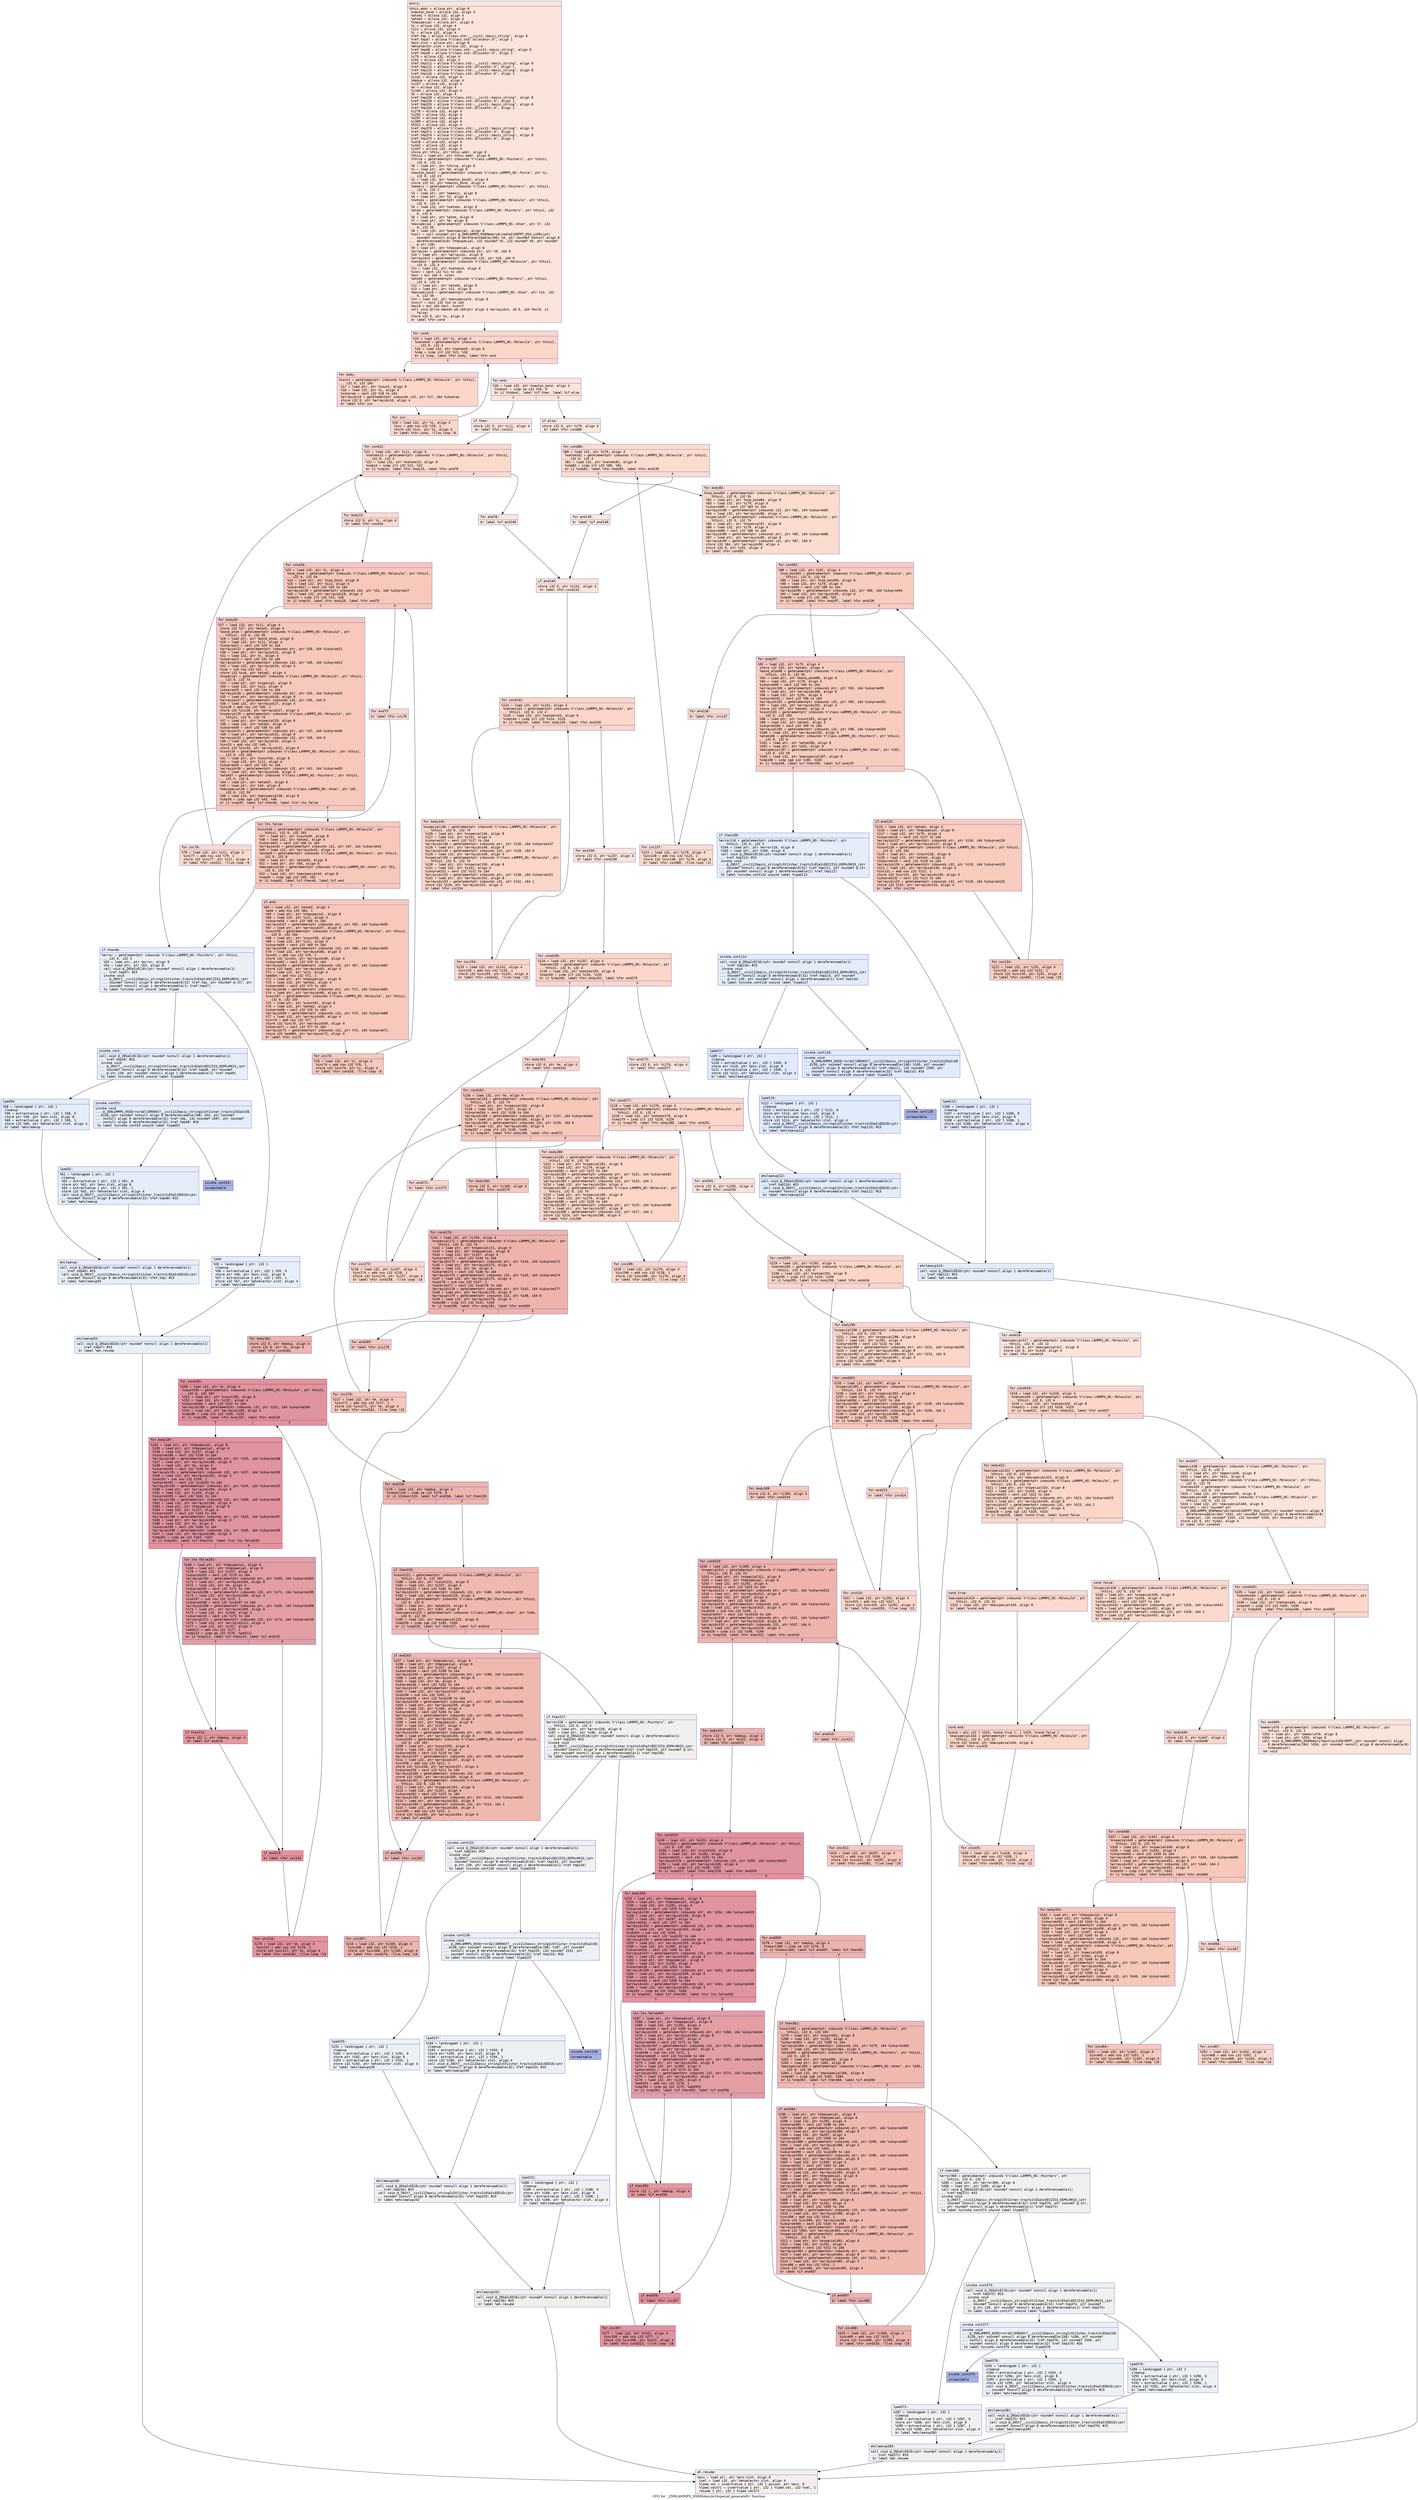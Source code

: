 digraph "CFG for '_ZN9LAMMPS_NS8Molecule16special_generateEv' function" {
	label="CFG for '_ZN9LAMMPS_NS8Molecule16special_generateEv' function";

	Node0x558e60af4e10 [shape=record,color="#3d50c3ff", style=filled, fillcolor="#f5c1a970" fontname="Courier",label="{entry:\l|  %this.addr = alloca ptr, align 8\l  %newton_bond = alloca i32, align 4\l  %atom1 = alloca i32, align 4\l  %atom2 = alloca i32, align 4\l  %tmpspecial = alloca ptr, align 8\l  %i = alloca i32, align 4\l  %i11 = alloca i32, align 4\l  %j = alloca i32, align 4\l  %ref.tmp = alloca %\"class.std::__cxx11::basic_string\", align 8\l  %ref.tmp47 = alloca %\"class.std::allocator.0\", align 1\l  %exn.slot = alloca ptr, align 8\l  %ehselector.slot = alloca i32, align 4\l  %ref.tmp48 = alloca %\"class.std::__cxx11::basic_string\", align 8\l  %ref.tmp49 = alloca %\"class.std::allocator.0\", align 1\l  %i79 = alloca i32, align 4\l  %j91 = alloca i32, align 4\l  %ref.tmp111 = alloca %\"class.std::__cxx11::basic_string\", align 8\l  %ref.tmp112 = alloca %\"class.std::allocator.0\", align 1\l  %ref.tmp115 = alloca %\"class.std::__cxx11::basic_string\", align 8\l  %ref.tmp116 = alloca %\"class.std::allocator.0\", align 1\l  %i141 = alloca i32, align 4\l  %dedup = alloca i32, align 4\l  %i157 = alloca i32, align 4\l  %m = alloca i32, align 4\l  %j169 = alloca i32, align 4\l  %k = alloca i32, align 4\l  %ref.tmp229 = alloca %\"class.std::__cxx11::basic_string\", align 8\l  %ref.tmp230 = alloca %\"class.std::allocator.0\", align 1\l  %ref.tmp233 = alloca %\"class.std::__cxx11::basic_string\", align 8\l  %ref.tmp234 = alloca %\"class.std::allocator.0\", align 1\l  %i276 = alloca i32, align 4\l  %i292 = alloca i32, align 4\l  %m297 = alloca i32, align 4\l  %j309 = alloca i32, align 4\l  %k322 = alloca i32, align 4\l  %ref.tmp370 = alloca %\"class.std::__cxx11::basic_string\", align 8\l  %ref.tmp371 = alloca %\"class.std::allocator.0\", align 1\l  %ref.tmp374 = alloca %\"class.std::__cxx11::basic_string\", align 8\l  %ref.tmp375 = alloca %\"class.std::allocator.0\", align 1\l  %i418 = alloca i32, align 4\l  %i442 = alloca i32, align 4\l  %j447 = alloca i32, align 4\l  store ptr %this, ptr %this.addr, align 8\l  %this1 = load ptr, ptr %this.addr, align 8\l  %force = getelementptr inbounds %\"class.LAMMPS_NS::Pointers\", ptr %this1,\l... i32 0, i32 11\l  %0 = load ptr, ptr %force, align 8\l  %1 = load ptr, ptr %0, align 8\l  %newton_bond2 = getelementptr inbounds %\"class.LAMMPS_NS::Force\", ptr %1,\l... i32 0, i32 23\l  %2 = load i32, ptr %newton_bond2, align 8\l  store i32 %2, ptr %newton_bond, align 4\l  %memory = getelementptr inbounds %\"class.LAMMPS_NS::Pointers\", ptr %this1,\l... i32 0, i32 2\l  %3 = load ptr, ptr %memory, align 8\l  %4 = load ptr, ptr %3, align 8\l  %natoms = getelementptr inbounds %\"class.LAMMPS_NS::Molecule\", ptr %this1,\l... i32 0, i32 4\l  %5 = load i32, ptr %natoms, align 8\l  %atom = getelementptr inbounds %\"class.LAMMPS_NS::Pointers\", ptr %this1, i32\l... 0, i32 6\l  %6 = load ptr, ptr %atom, align 8\l  %7 = load ptr, ptr %6, align 8\l  %maxspecial = getelementptr inbounds %\"class.LAMMPS_NS::Atom\", ptr %7, i32\l... 0, i32 59\l  %8 = load i32, ptr %maxspecial, align 8\l  %call = call noundef ptr @_ZN9LAMMPS_NS6Memory6createIiEEPPT_RS4_iiPKc(ptr\l... noundef nonnull align 8 dereferenceable(184) %4, ptr noundef nonnull align 8\l... dereferenceable(8) %tmpspecial, i32 noundef %5, i32 noundef %8, ptr noundef\l... @.str.138)\l  %9 = load ptr, ptr %tmpspecial, align 8\l  %arrayidx = getelementptr inbounds ptr, ptr %9, i64 0\l  %10 = load ptr, ptr %arrayidx, align 8\l  %arrayidx3 = getelementptr inbounds i32, ptr %10, i64 0\l  %natoms4 = getelementptr inbounds %\"class.LAMMPS_NS::Molecule\", ptr %this1,\l... i32 0, i32 4\l  %11 = load i32, ptr %natoms4, align 8\l  %conv = sext i32 %11 to i64\l  %mul = mul i64 4, %conv\l  %atom5 = getelementptr inbounds %\"class.LAMMPS_NS::Pointers\", ptr %this1,\l... i32 0, i32 6\l  %12 = load ptr, ptr %atom5, align 8\l  %13 = load ptr, ptr %12, align 8\l  %maxspecial6 = getelementptr inbounds %\"class.LAMMPS_NS::Atom\", ptr %13, i32\l... 0, i32 59\l  %14 = load i32, ptr %maxspecial6, align 8\l  %conv7 = sext i32 %14 to i64\l  %mul8 = mul i64 %mul, %conv7\l  call void @llvm.memset.p0.i64(ptr align 4 %arrayidx3, i8 0, i64 %mul8, i1\l... false)\l  store i32 0, ptr %i, align 4\l  br label %for.cond\l}"];
	Node0x558e60af4e10 -> Node0x558e60af8cd0[tooltip="entry -> for.cond\nProbability 100.00%" ];
	Node0x558e60af8cd0 [shape=record,color="#3d50c3ff", style=filled, fillcolor="#f6a38570" fontname="Courier",label="{for.cond:\l|  %15 = load i32, ptr %i, align 4\l  %natoms9 = getelementptr inbounds %\"class.LAMMPS_NS::Molecule\", ptr %this1,\l... i32 0, i32 4\l  %16 = load i32, ptr %natoms9, align 8\l  %cmp = icmp slt i32 %15, %16\l  br i1 %cmp, label %for.body, label %for.end\l|{<s0>T|<s1>F}}"];
	Node0x558e60af8cd0:s0 -> Node0x558e60af9000[tooltip="for.cond -> for.body\nProbability 96.88%" ];
	Node0x558e60af8cd0:s1 -> Node0x558e60af9050[tooltip="for.cond -> for.end\nProbability 3.12%" ];
	Node0x558e60af9000 [shape=record,color="#3d50c3ff", style=filled, fillcolor="#f6a38570" fontname="Courier",label="{for.body:\l|  %count = getelementptr inbounds %\"class.LAMMPS_NS::Molecule\", ptr %this1,\l... i32 0, i32 103\l  %17 = load ptr, ptr %count, align 8\l  %18 = load i32, ptr %i, align 4\l  %idxprom = sext i32 %18 to i64\l  %arrayidx10 = getelementptr inbounds i32, ptr %17, i64 %idxprom\l  store i32 0, ptr %arrayidx10, align 4\l  br label %for.inc\l}"];
	Node0x558e60af9000 -> Node0x558e60af9550[tooltip="for.body -> for.inc\nProbability 100.00%" ];
	Node0x558e60af9550 [shape=record,color="#3d50c3ff", style=filled, fillcolor="#f6a38570" fontname="Courier",label="{for.inc:\l|  %19 = load i32, ptr %i, align 4\l  %inc = add nsw i32 %19, 1\l  store i32 %inc, ptr %i, align 4\l  br label %for.cond, !llvm.loop !6\l}"];
	Node0x558e60af9550 -> Node0x558e60af8cd0[tooltip="for.inc -> for.cond\nProbability 100.00%" ];
	Node0x558e60af9050 [shape=record,color="#3d50c3ff", style=filled, fillcolor="#f5c1a970" fontname="Courier",label="{for.end:\l|  %20 = load i32, ptr %newton_bond, align 4\l  %tobool = icmp ne i32 %20, 0\l  br i1 %tobool, label %if.then, label %if.else\l|{<s0>T|<s1>F}}"];
	Node0x558e60af9050:s0 -> Node0x558e60af9a70[tooltip="for.end -> if.then\nProbability 62.50%" ];
	Node0x558e60af9050:s1 -> Node0x558e60af9ae0[tooltip="for.end -> if.else\nProbability 37.50%" ];
	Node0x558e60af9a70 [shape=record,color="#3d50c3ff", style=filled, fillcolor="#f3c7b170" fontname="Courier",label="{if.then:\l|  store i32 0, ptr %i11, align 4\l  br label %for.cond12\l}"];
	Node0x558e60af9a70 -> Node0x558e60af9ca0[tooltip="if.then -> for.cond12\nProbability 100.00%" ];
	Node0x558e60af9ca0 [shape=record,color="#3d50c3ff", style=filled, fillcolor="#f7a88970" fontname="Courier",label="{for.cond12:\l|  %21 = load i32, ptr %i11, align 4\l  %natoms13 = getelementptr inbounds %\"class.LAMMPS_NS::Molecule\", ptr %this1,\l... i32 0, i32 4\l  %22 = load i32, ptr %natoms13, align 8\l  %cmp14 = icmp slt i32 %21, %22\l  br i1 %cmp14, label %for.body15, label %for.end78\l|{<s0>T|<s1>F}}"];
	Node0x558e60af9ca0:s0 -> Node0x558e60afa030[tooltip="for.cond12 -> for.body15\nProbability 96.88%" ];
	Node0x558e60af9ca0:s1 -> Node0x558e60afa0b0[tooltip="for.cond12 -> for.end78\nProbability 3.12%" ];
	Node0x558e60afa030 [shape=record,color="#3d50c3ff", style=filled, fillcolor="#f7ac8e70" fontname="Courier",label="{for.body15:\l|  store i32 0, ptr %j, align 4\l  br label %for.cond16\l}"];
	Node0x558e60afa030 -> Node0x558e60afa2e0[tooltip="for.body15 -> for.cond16\nProbability 100.00%" ];
	Node0x558e60afa2e0 [shape=record,color="#3d50c3ff", style=filled, fillcolor="#ed836670" fontname="Courier",label="{for.cond16:\l|  %23 = load i32, ptr %j, align 4\l  %num_bond = getelementptr inbounds %\"class.LAMMPS_NS::Molecule\", ptr %this1,\l... i32 0, i32 54\l  %24 = load ptr, ptr %num_bond, align 8\l  %25 = load i32, ptr %i11, align 4\l  %idxprom17 = sext i32 %25 to i64\l  %arrayidx18 = getelementptr inbounds i32, ptr %24, i64 %idxprom17\l  %26 = load i32, ptr %arrayidx18, align 4\l  %cmp19 = icmp slt i32 %23, %26\l  br i1 %cmp19, label %for.body20, label %for.end75\l|{<s0>T|<s1>F}}"];
	Node0x558e60afa2e0:s0 -> Node0x558e60afa8e0[tooltip="for.cond16 -> for.body20\nProbability 96.88%" ];
	Node0x558e60afa2e0:s1 -> Node0x558e60afa960[tooltip="for.cond16 -> for.end75\nProbability 3.12%" ];
	Node0x558e60afa8e0 [shape=record,color="#3d50c3ff", style=filled, fillcolor="#ed836670" fontname="Courier",label="{for.body20:\l|  %27 = load i32, ptr %i11, align 4\l  store i32 %27, ptr %atom1, align 4\l  %bond_atom = getelementptr inbounds %\"class.LAMMPS_NS::Molecule\", ptr\l... %this1, i32 0, i32 56\l  %28 = load ptr, ptr %bond_atom, align 8\l  %29 = load i32, ptr %i11, align 4\l  %idxprom21 = sext i32 %29 to i64\l  %arrayidx22 = getelementptr inbounds ptr, ptr %28, i64 %idxprom21\l  %30 = load ptr, ptr %arrayidx22, align 8\l  %31 = load i32, ptr %j, align 4\l  %idxprom23 = sext i32 %31 to i64\l  %arrayidx24 = getelementptr inbounds i32, ptr %30, i64 %idxprom23\l  %32 = load i32, ptr %arrayidx24, align 4\l  %sub = sub nsw i32 %32, 1\l  store i32 %sub, ptr %atom2, align 4\l  %nspecial = getelementptr inbounds %\"class.LAMMPS_NS::Molecule\", ptr %this1,\l... i32 0, i32 74\l  %33 = load ptr, ptr %nspecial, align 8\l  %34 = load i32, ptr %i11, align 4\l  %idxprom25 = sext i32 %34 to i64\l  %arrayidx26 = getelementptr inbounds ptr, ptr %33, i64 %idxprom25\l  %35 = load ptr, ptr %arrayidx26, align 8\l  %arrayidx27 = getelementptr inbounds i32, ptr %35, i64 0\l  %36 = load i32, ptr %arrayidx27, align 4\l  %inc28 = add nsw i32 %36, 1\l  store i32 %inc28, ptr %arrayidx27, align 4\l  %nspecial29 = getelementptr inbounds %\"class.LAMMPS_NS::Molecule\", ptr\l... %this1, i32 0, i32 74\l  %37 = load ptr, ptr %nspecial29, align 8\l  %38 = load i32, ptr %atom2, align 4\l  %idxprom30 = sext i32 %38 to i64\l  %arrayidx31 = getelementptr inbounds ptr, ptr %37, i64 %idxprom30\l  %39 = load ptr, ptr %arrayidx31, align 8\l  %arrayidx32 = getelementptr inbounds i32, ptr %39, i64 0\l  %40 = load i32, ptr %arrayidx32, align 4\l  %inc33 = add nsw i32 %40, 1\l  store i32 %inc33, ptr %arrayidx32, align 4\l  %count34 = getelementptr inbounds %\"class.LAMMPS_NS::Molecule\", ptr %this1,\l... i32 0, i32 103\l  %41 = load ptr, ptr %count34, align 8\l  %42 = load i32, ptr %i11, align 4\l  %idxprom35 = sext i32 %42 to i64\l  %arrayidx36 = getelementptr inbounds i32, ptr %41, i64 %idxprom35\l  %43 = load i32, ptr %arrayidx36, align 4\l  %atom37 = getelementptr inbounds %\"class.LAMMPS_NS::Pointers\", ptr %this1,\l... i32 0, i32 6\l  %44 = load ptr, ptr %atom37, align 8\l  %45 = load ptr, ptr %44, align 8\l  %maxspecial38 = getelementptr inbounds %\"class.LAMMPS_NS::Atom\", ptr %45,\l... i32 0, i32 59\l  %46 = load i32, ptr %maxspecial38, align 8\l  %cmp39 = icmp sge i32 %43, %46\l  br i1 %cmp39, label %if.then46, label %lor.lhs.false\l|{<s0>T|<s1>F}}"];
	Node0x558e60afa8e0:s0 -> Node0x558e60afce90[tooltip="for.body20 -> if.then46\nProbability 0.00%" ];
	Node0x558e60afa8e0:s1 -> Node0x558e60afcf10[tooltip="for.body20 -> lor.lhs.false\nProbability 100.00%" ];
	Node0x558e60afcf10 [shape=record,color="#3d50c3ff", style=filled, fillcolor="#ed836670" fontname="Courier",label="{lor.lhs.false:\l|  %count40 = getelementptr inbounds %\"class.LAMMPS_NS::Molecule\", ptr\l... %this1, i32 0, i32 103\l  %47 = load ptr, ptr %count40, align 8\l  %48 = load i32, ptr %atom2, align 4\l  %idxprom41 = sext i32 %48 to i64\l  %arrayidx42 = getelementptr inbounds i32, ptr %47, i64 %idxprom41\l  %49 = load i32, ptr %arrayidx42, align 4\l  %atom43 = getelementptr inbounds %\"class.LAMMPS_NS::Pointers\", ptr %this1,\l... i32 0, i32 6\l  %50 = load ptr, ptr %atom43, align 8\l  %51 = load ptr, ptr %50, align 8\l  %maxspecial44 = getelementptr inbounds %\"class.LAMMPS_NS::Atom\", ptr %51,\l... i32 0, i32 59\l  %52 = load i32, ptr %maxspecial44, align 8\l  %cmp45 = icmp sge i32 %49, %52\l  br i1 %cmp45, label %if.then46, label %if.end\l|{<s0>T|<s1>F}}"];
	Node0x558e60afcf10:s0 -> Node0x558e60afce90[tooltip="lor.lhs.false -> if.then46\nProbability 0.00%" ];
	Node0x558e60afcf10:s1 -> Node0x558e60afe080[tooltip="lor.lhs.false -> if.end\nProbability 100.00%" ];
	Node0x558e60afce90 [shape=record,color="#3d50c3ff", style=filled, fillcolor="#d1dae970" fontname="Courier",label="{if.then46:\l|  %error = getelementptr inbounds %\"class.LAMMPS_NS::Pointers\", ptr %this1,\l... i32 0, i32 3\l  %53 = load ptr, ptr %error, align 8\l  %54 = load ptr, ptr %53, align 8\l  call void @_ZNSaIcEC1Ev(ptr noundef nonnull align 1 dereferenceable(1)\l... %ref.tmp47) #15\l  invoke void\l... @_ZNSt7__cxx1112basic_stringIcSt11char_traitsIcESaIcEEC2IS3_EEPKcRKS3_(ptr\l... noundef nonnull align 8 dereferenceable(32) %ref.tmp, ptr noundef @.str, ptr\l... noundef nonnull align 1 dereferenceable(1) %ref.tmp47)\l          to label %invoke.cont unwind label %lpad\l}"];
	Node0x558e60afce90 -> Node0x558e60afe500[tooltip="if.then46 -> invoke.cont\nProbability 50.00%" ];
	Node0x558e60afce90 -> Node0x558e60afe580[tooltip="if.then46 -> lpad\nProbability 50.00%" ];
	Node0x558e60afe500 [shape=record,color="#3d50c3ff", style=filled, fillcolor="#cbd8ee70" fontname="Courier",label="{invoke.cont:\l|  call void @_ZNSaIcEC1Ev(ptr noundef nonnull align 1 dereferenceable(1)\l... %ref.tmp49) #15\l  invoke void\l... @_ZNSt7__cxx1112basic_stringIcSt11char_traitsIcESaIcEEC2IS3_EEPKcRKS3_(ptr\l... noundef nonnull align 8 dereferenceable(32) %ref.tmp48, ptr noundef\l... @.str.139, ptr noundef nonnull align 1 dereferenceable(1) %ref.tmp49)\l          to label %invoke.cont51 unwind label %lpad50\l}"];
	Node0x558e60afe500 -> Node0x558e60afe900[tooltip="invoke.cont -> invoke.cont51\nProbability 50.00%" ];
	Node0x558e60afe500 -> Node0x558e60afe950[tooltip="invoke.cont -> lpad50\nProbability 50.00%" ];
	Node0x558e60afe900 [shape=record,color="#3d50c3ff", style=filled, fillcolor="#c5d6f270" fontname="Courier",label="{invoke.cont51:\l|  invoke void\l... @_ZN9LAMMPS_NS5Error3allERKNSt7__cxx1112basic_stringIcSt11char_traitsIcESaIcEE\l...EiS8_(ptr noundef nonnull align 8 dereferenceable(196) %54, ptr noundef\l... nonnull align 8 dereferenceable(32) %ref.tmp, i32 noundef 1497, ptr noundef\l... nonnull align 8 dereferenceable(32) %ref.tmp48) #16\l          to label %invoke.cont53 unwind label %lpad52\l}"];
	Node0x558e60afe900 -> Node0x558e60afe8b0[tooltip="invoke.cont51 -> invoke.cont53\nProbability 0.00%" ];
	Node0x558e60afe900 -> Node0x558e60afec70[tooltip="invoke.cont51 -> lpad52\nProbability 100.00%" ];
	Node0x558e60afe8b0 [shape=record,color="#3d50c3ff", style=filled, fillcolor="#3d50c370" fontname="Courier",label="{invoke.cont53:\l|  unreachable\l}"];
	Node0x558e60afe580 [shape=record,color="#3d50c3ff", style=filled, fillcolor="#cbd8ee70" fontname="Courier",label="{lpad:\l|  %55 = landingpad \{ ptr, i32 \}\l          cleanup\l  %56 = extractvalue \{ ptr, i32 \} %55, 0\l  store ptr %56, ptr %exn.slot, align 8\l  %57 = extractvalue \{ ptr, i32 \} %55, 1\l  store i32 %57, ptr %ehselector.slot, align 4\l  br label %ehcleanup55\l}"];
	Node0x558e60afe580 -> Node0x558e60aff230[tooltip="lpad -> ehcleanup55\nProbability 100.00%" ];
	Node0x558e60afe950 [shape=record,color="#3d50c3ff", style=filled, fillcolor="#c5d6f270" fontname="Courier",label="{lpad50:\l|  %58 = landingpad \{ ptr, i32 \}\l          cleanup\l  %59 = extractvalue \{ ptr, i32 \} %58, 0\l  store ptr %59, ptr %exn.slot, align 8\l  %60 = extractvalue \{ ptr, i32 \} %58, 1\l  store i32 %60, ptr %ehselector.slot, align 4\l  br label %ehcleanup\l}"];
	Node0x558e60afe950 -> Node0x558e60aff580[tooltip="lpad50 -> ehcleanup\nProbability 100.00%" ];
	Node0x558e60afec70 [shape=record,color="#3d50c3ff", style=filled, fillcolor="#c5d6f270" fontname="Courier",label="{lpad52:\l|  %61 = landingpad \{ ptr, i32 \}\l          cleanup\l  %62 = extractvalue \{ ptr, i32 \} %61, 0\l  store ptr %62, ptr %exn.slot, align 8\l  %63 = extractvalue \{ ptr, i32 \} %61, 1\l  store i32 %63, ptr %ehselector.slot, align 4\l  call void @_ZNSt7__cxx1112basic_stringIcSt11char_traitsIcESaIcEED1Ev(ptr\l... noundef nonnull align 8 dereferenceable(32) %ref.tmp48) #15\l  br label %ehcleanup\l}"];
	Node0x558e60afec70 -> Node0x558e60aff580[tooltip="lpad52 -> ehcleanup\nProbability 100.00%" ];
	Node0x558e60aff580 [shape=record,color="#3d50c3ff", style=filled, fillcolor="#cbd8ee70" fontname="Courier",label="{ehcleanup:\l|  call void @_ZNSaIcED1Ev(ptr noundef nonnull align 1 dereferenceable(1)\l... %ref.tmp49) #15\l  call void @_ZNSt7__cxx1112basic_stringIcSt11char_traitsIcESaIcEED1Ev(ptr\l... noundef nonnull align 8 dereferenceable(32) %ref.tmp) #15\l  br label %ehcleanup55\l}"];
	Node0x558e60aff580 -> Node0x558e60aff230[tooltip="ehcleanup -> ehcleanup55\nProbability 100.00%" ];
	Node0x558e60aff230 [shape=record,color="#3d50c3ff", style=filled, fillcolor="#d1dae970" fontname="Courier",label="{ehcleanup55:\l|  call void @_ZNSaIcED1Ev(ptr noundef nonnull align 1 dereferenceable(1)\l... %ref.tmp47) #15\l  br label %eh.resume\l}"];
	Node0x558e60aff230 -> Node0x558e60affe30[tooltip="ehcleanup55 -> eh.resume\nProbability 100.00%" ];
	Node0x558e60afe080 [shape=record,color="#3d50c3ff", style=filled, fillcolor="#ed836670" fontname="Courier",label="{if.end:\l|  %64 = load i32, ptr %atom2, align 4\l  %add = add nsw i32 %64, 1\l  %65 = load ptr, ptr %tmpspecial, align 8\l  %66 = load i32, ptr %i11, align 4\l  %idxprom56 = sext i32 %66 to i64\l  %arrayidx57 = getelementptr inbounds ptr, ptr %65, i64 %idxprom56\l  %67 = load ptr, ptr %arrayidx57, align 8\l  %count58 = getelementptr inbounds %\"class.LAMMPS_NS::Molecule\", ptr %this1,\l... i32 0, i32 103\l  %68 = load ptr, ptr %count58, align 8\l  %69 = load i32, ptr %i11, align 4\l  %idxprom59 = sext i32 %69 to i64\l  %arrayidx60 = getelementptr inbounds i32, ptr %68, i64 %idxprom59\l  %70 = load i32, ptr %arrayidx60, align 4\l  %inc61 = add nsw i32 %70, 1\l  store i32 %inc61, ptr %arrayidx60, align 4\l  %idxprom62 = sext i32 %70 to i64\l  %arrayidx63 = getelementptr inbounds i32, ptr %67, i64 %idxprom62\l  store i32 %add, ptr %arrayidx63, align 4\l  %71 = load i32, ptr %i11, align 4\l  %add64 = add nsw i32 %71, 1\l  %72 = load ptr, ptr %tmpspecial, align 8\l  %73 = load i32, ptr %atom2, align 4\l  %idxprom65 = sext i32 %73 to i64\l  %arrayidx66 = getelementptr inbounds ptr, ptr %72, i64 %idxprom65\l  %74 = load ptr, ptr %arrayidx66, align 8\l  %count67 = getelementptr inbounds %\"class.LAMMPS_NS::Molecule\", ptr %this1,\l... i32 0, i32 103\l  %75 = load ptr, ptr %count67, align 8\l  %76 = load i32, ptr %atom2, align 4\l  %idxprom68 = sext i32 %76 to i64\l  %arrayidx69 = getelementptr inbounds i32, ptr %75, i64 %idxprom68\l  %77 = load i32, ptr %arrayidx69, align 4\l  %inc70 = add nsw i32 %77, 1\l  store i32 %inc70, ptr %arrayidx69, align 4\l  %idxprom71 = sext i32 %77 to i64\l  %arrayidx72 = getelementptr inbounds i32, ptr %74, i64 %idxprom71\l  store i32 %add64, ptr %arrayidx72, align 4\l  br label %for.inc73\l}"];
	Node0x558e60afe080 -> Node0x558e60b01570[tooltip="if.end -> for.inc73\nProbability 100.00%" ];
	Node0x558e60b01570 [shape=record,color="#3d50c3ff", style=filled, fillcolor="#ed836670" fontname="Courier",label="{for.inc73:\l|  %78 = load i32, ptr %j, align 4\l  %inc74 = add nsw i32 %78, 1\l  store i32 %inc74, ptr %j, align 4\l  br label %for.cond16, !llvm.loop !8\l}"];
	Node0x558e60b01570 -> Node0x558e60afa2e0[tooltip="for.inc73 -> for.cond16\nProbability 100.00%" ];
	Node0x558e60afa960 [shape=record,color="#3d50c3ff", style=filled, fillcolor="#f7ac8e70" fontname="Courier",label="{for.end75:\l|  br label %for.inc76\l}"];
	Node0x558e60afa960 -> Node0x558e60b019f0[tooltip="for.end75 -> for.inc76\nProbability 100.00%" ];
	Node0x558e60b019f0 [shape=record,color="#3d50c3ff", style=filled, fillcolor="#f7ac8e70" fontname="Courier",label="{for.inc76:\l|  %79 = load i32, ptr %i11, align 4\l  %inc77 = add nsw i32 %79, 1\l  store i32 %inc77, ptr %i11, align 4\l  br label %for.cond12, !llvm.loop !9\l}"];
	Node0x558e60b019f0 -> Node0x558e60af9ca0[tooltip="for.inc76 -> for.cond12\nProbability 100.00%" ];
	Node0x558e60afa0b0 [shape=record,color="#3d50c3ff", style=filled, fillcolor="#f3c7b170" fontname="Courier",label="{for.end78:\l|  br label %if.end140\l}"];
	Node0x558e60afa0b0 -> Node0x558e60b01e70[tooltip="for.end78 -> if.end140\nProbability 100.00%" ];
	Node0x558e60af9ae0 [shape=record,color="#3d50c3ff", style=filled, fillcolor="#f2cab570" fontname="Courier",label="{if.else:\l|  store i32 0, ptr %i79, align 4\l  br label %for.cond80\l}"];
	Node0x558e60af9ae0 -> Node0x558e60b02000[tooltip="if.else -> for.cond80\nProbability 100.00%" ];
	Node0x558e60b02000 [shape=record,color="#3d50c3ff", style=filled, fillcolor="#f7af9170" fontname="Courier",label="{for.cond80:\l|  %80 = load i32, ptr %i79, align 4\l  %natoms81 = getelementptr inbounds %\"class.LAMMPS_NS::Molecule\", ptr %this1,\l... i32 0, i32 4\l  %81 = load i32, ptr %natoms81, align 8\l  %cmp82 = icmp slt i32 %80, %81\l  br i1 %cmp82, label %for.body83, label %for.end139\l|{<s0>T|<s1>F}}"];
	Node0x558e60b02000:s0 -> Node0x558e60b02390[tooltip="for.cond80 -> for.body83\nProbability 96.88%" ];
	Node0x558e60b02000:s1 -> Node0x558e60b02410[tooltip="for.cond80 -> for.end139\nProbability 3.12%" ];
	Node0x558e60b02390 [shape=record,color="#3d50c3ff", style=filled, fillcolor="#f7af9170" fontname="Courier",label="{for.body83:\l|  %num_bond84 = getelementptr inbounds %\"class.LAMMPS_NS::Molecule\", ptr\l... %this1, i32 0, i32 54\l  %82 = load ptr, ptr %num_bond84, align 8\l  %83 = load i32, ptr %i79, align 4\l  %idxprom85 = sext i32 %83 to i64\l  %arrayidx86 = getelementptr inbounds i32, ptr %82, i64 %idxprom85\l  %84 = load i32, ptr %arrayidx86, align 4\l  %nspecial87 = getelementptr inbounds %\"class.LAMMPS_NS::Molecule\", ptr\l... %this1, i32 0, i32 74\l  %85 = load ptr, ptr %nspecial87, align 8\l  %86 = load i32, ptr %i79, align 4\l  %idxprom88 = sext i32 %86 to i64\l  %arrayidx89 = getelementptr inbounds ptr, ptr %85, i64 %idxprom88\l  %87 = load ptr, ptr %arrayidx89, align 8\l  %arrayidx90 = getelementptr inbounds i32, ptr %87, i64 0\l  store i32 %84, ptr %arrayidx90, align 4\l  store i32 0, ptr %j91, align 4\l  br label %for.cond92\l}"];
	Node0x558e60b02390 -> Node0x558e60b02f10[tooltip="for.body83 -> for.cond92\nProbability 100.00%" ];
	Node0x558e60b02f10 [shape=record,color="#3d50c3ff", style=filled, fillcolor="#f08b6e70" fontname="Courier",label="{for.cond92:\l|  %88 = load i32, ptr %j91, align 4\l  %num_bond93 = getelementptr inbounds %\"class.LAMMPS_NS::Molecule\", ptr\l... %this1, i32 0, i32 54\l  %89 = load ptr, ptr %num_bond93, align 8\l  %90 = load i32, ptr %i79, align 4\l  %idxprom94 = sext i32 %90 to i64\l  %arrayidx95 = getelementptr inbounds i32, ptr %89, i64 %idxprom94\l  %91 = load i32, ptr %arrayidx95, align 4\l  %cmp96 = icmp slt i32 %88, %91\l  br i1 %cmp96, label %for.body97, label %for.end136\l|{<s0>T|<s1>F}}"];
	Node0x558e60b02f10:s0 -> Node0x558e60b03510[tooltip="for.cond92 -> for.body97\nProbability 96.88%" ];
	Node0x558e60b02f10:s1 -> Node0x558e60b03590[tooltip="for.cond92 -> for.end136\nProbability 3.12%" ];
	Node0x558e60b03510 [shape=record,color="#3d50c3ff", style=filled, fillcolor="#f08b6e70" fontname="Courier",label="{for.body97:\l|  %92 = load i32, ptr %i79, align 4\l  store i32 %92, ptr %atom1, align 4\l  %bond_atom98 = getelementptr inbounds %\"class.LAMMPS_NS::Molecule\", ptr\l... %this1, i32 0, i32 56\l  %93 = load ptr, ptr %bond_atom98, align 8\l  %94 = load i32, ptr %i79, align 4\l  %idxprom99 = sext i32 %94 to i64\l  %arrayidx100 = getelementptr inbounds ptr, ptr %93, i64 %idxprom99\l  %95 = load ptr, ptr %arrayidx100, align 8\l  %96 = load i32, ptr %j91, align 4\l  %idxprom101 = sext i32 %96 to i64\l  %arrayidx102 = getelementptr inbounds i32, ptr %95, i64 %idxprom101\l  %97 = load i32, ptr %arrayidx102, align 4\l  store i32 %97, ptr %atom2, align 4\l  %count103 = getelementptr inbounds %\"class.LAMMPS_NS::Molecule\", ptr %this1,\l... i32 0, i32 103\l  %98 = load ptr, ptr %count103, align 8\l  %99 = load i32, ptr %atom1, align 4\l  %idxprom104 = sext i32 %99 to i64\l  %arrayidx105 = getelementptr inbounds i32, ptr %98, i64 %idxprom104\l  %100 = load i32, ptr %arrayidx105, align 4\l  %atom106 = getelementptr inbounds %\"class.LAMMPS_NS::Pointers\", ptr %this1,\l... i32 0, i32 6\l  %101 = load ptr, ptr %atom106, align 8\l  %102 = load ptr, ptr %101, align 8\l  %maxspecial107 = getelementptr inbounds %\"class.LAMMPS_NS::Atom\", ptr %102,\l... i32 0, i32 59\l  %103 = load i32, ptr %maxspecial107, align 8\l  %cmp108 = icmp sge i32 %100, %103\l  br i1 %cmp108, label %if.then109, label %if.end125\l|{<s0>T|<s1>F}}"];
	Node0x558e60b03510:s0 -> Node0x558e60b04ec0[tooltip="for.body97 -> if.then109\nProbability 0.00%" ];
	Node0x558e60b03510:s1 -> Node0x558e60b04f40[tooltip="for.body97 -> if.end125\nProbability 100.00%" ];
	Node0x558e60b04ec0 [shape=record,color="#3d50c3ff", style=filled, fillcolor="#c7d7f070" fontname="Courier",label="{if.then109:\l|  %error110 = getelementptr inbounds %\"class.LAMMPS_NS::Pointers\", ptr\l... %this1, i32 0, i32 3\l  %104 = load ptr, ptr %error110, align 8\l  %105 = load ptr, ptr %104, align 8\l  call void @_ZNSaIcEC1Ev(ptr noundef nonnull align 1 dereferenceable(1)\l... %ref.tmp112) #15\l  invoke void\l... @_ZNSt7__cxx1112basic_stringIcSt11char_traitsIcESaIcEEC2IS3_EEPKcRKS3_(ptr\l... noundef nonnull align 8 dereferenceable(32) %ref.tmp111, ptr noundef @.str,\l... ptr noundef nonnull align 1 dereferenceable(1) %ref.tmp112)\l          to label %invoke.cont114 unwind label %lpad113\l}"];
	Node0x558e60b04ec0 -> Node0x558e60b053e0[tooltip="if.then109 -> invoke.cont114\nProbability 50.00%" ];
	Node0x558e60b04ec0 -> Node0x558e60b05460[tooltip="if.then109 -> lpad113\nProbability 50.00%" ];
	Node0x558e60b053e0 [shape=record,color="#3d50c3ff", style=filled, fillcolor="#c1d4f470" fontname="Courier",label="{invoke.cont114:\l|  call void @_ZNSaIcEC1Ev(ptr noundef nonnull align 1 dereferenceable(1)\l... %ref.tmp116) #15\l  invoke void\l... @_ZNSt7__cxx1112basic_stringIcSt11char_traitsIcESaIcEEC2IS3_EEPKcRKS3_(ptr\l... noundef nonnull align 8 dereferenceable(32) %ref.tmp115, ptr noundef\l... @.str.139, ptr noundef nonnull align 1 dereferenceable(1) %ref.tmp116)\l          to label %invoke.cont118 unwind label %lpad117\l}"];
	Node0x558e60b053e0 -> Node0x558e60b05780[tooltip="invoke.cont114 -> invoke.cont118\nProbability 50.00%" ];
	Node0x558e60b053e0 -> Node0x558e60b057d0[tooltip="invoke.cont114 -> lpad117\nProbability 50.00%" ];
	Node0x558e60b05780 [shape=record,color="#3d50c3ff", style=filled, fillcolor="#bbd1f870" fontname="Courier",label="{invoke.cont118:\l|  invoke void\l... @_ZN9LAMMPS_NS5Error3allERKNSt7__cxx1112basic_stringIcSt11char_traitsIcESaIcEE\l...EiS8_(ptr noundef nonnull align 8 dereferenceable(196) %105, ptr noundef\l... nonnull align 8 dereferenceable(32) %ref.tmp111, i32 noundef 1509, ptr\l... noundef nonnull align 8 dereferenceable(32) %ref.tmp115) #16\l          to label %invoke.cont120 unwind label %lpad119\l}"];
	Node0x558e60b05780 -> Node0x558e60b05730[tooltip="invoke.cont118 -> invoke.cont120\nProbability 0.00%" ];
	Node0x558e60b05780 -> Node0x558e60b05af0[tooltip="invoke.cont118 -> lpad119\nProbability 100.00%" ];
	Node0x558e60b05730 [shape=record,color="#3d50c3ff", style=filled, fillcolor="#3d50c370" fontname="Courier",label="{invoke.cont120:\l|  unreachable\l}"];
	Node0x558e60b05460 [shape=record,color="#3d50c3ff", style=filled, fillcolor="#c1d4f470" fontname="Courier",label="{lpad113:\l|  %106 = landingpad \{ ptr, i32 \}\l          cleanup\l  %107 = extractvalue \{ ptr, i32 \} %106, 0\l  store ptr %107, ptr %exn.slot, align 8\l  %108 = extractvalue \{ ptr, i32 \} %106, 1\l  store i32 %108, ptr %ehselector.slot, align 4\l  br label %ehcleanup124\l}"];
	Node0x558e60b05460 -> Node0x558e60b060b0[tooltip="lpad113 -> ehcleanup124\nProbability 100.00%" ];
	Node0x558e60b057d0 [shape=record,color="#3d50c3ff", style=filled, fillcolor="#bbd1f870" fontname="Courier",label="{lpad117:\l|  %109 = landingpad \{ ptr, i32 \}\l          cleanup\l  %110 = extractvalue \{ ptr, i32 \} %109, 0\l  store ptr %110, ptr %exn.slot, align 8\l  %111 = extractvalue \{ ptr, i32 \} %109, 1\l  store i32 %111, ptr %ehselector.slot, align 4\l  br label %ehcleanup122\l}"];
	Node0x558e60b057d0 -> Node0x558e60b06400[tooltip="lpad117 -> ehcleanup122\nProbability 100.00%" ];
	Node0x558e60b05af0 [shape=record,color="#3d50c3ff", style=filled, fillcolor="#bbd1f870" fontname="Courier",label="{lpad119:\l|  %112 = landingpad \{ ptr, i32 \}\l          cleanup\l  %113 = extractvalue \{ ptr, i32 \} %112, 0\l  store ptr %113, ptr %exn.slot, align 8\l  %114 = extractvalue \{ ptr, i32 \} %112, 1\l  store i32 %114, ptr %ehselector.slot, align 4\l  call void @_ZNSt7__cxx1112basic_stringIcSt11char_traitsIcESaIcEED1Ev(ptr\l... noundef nonnull align 8 dereferenceable(32) %ref.tmp115) #15\l  br label %ehcleanup122\l}"];
	Node0x558e60b05af0 -> Node0x558e60b06400[tooltip="lpad119 -> ehcleanup122\nProbability 100.00%" ];
	Node0x558e60b06400 [shape=record,color="#3d50c3ff", style=filled, fillcolor="#c1d4f470" fontname="Courier",label="{ehcleanup122:\l|  call void @_ZNSaIcED1Ev(ptr noundef nonnull align 1 dereferenceable(1)\l... %ref.tmp116) #15\l  call void @_ZNSt7__cxx1112basic_stringIcSt11char_traitsIcESaIcEED1Ev(ptr\l... noundef nonnull align 8 dereferenceable(32) %ref.tmp111) #15\l  br label %ehcleanup124\l}"];
	Node0x558e60b06400 -> Node0x558e60b060b0[tooltip="ehcleanup122 -> ehcleanup124\nProbability 100.00%" ];
	Node0x558e60b060b0 [shape=record,color="#3d50c3ff", style=filled, fillcolor="#c7d7f070" fontname="Courier",label="{ehcleanup124:\l|  call void @_ZNSaIcED1Ev(ptr noundef nonnull align 1 dereferenceable(1)\l... %ref.tmp112) #15\l  br label %eh.resume\l}"];
	Node0x558e60b060b0 -> Node0x558e60affe30[tooltip="ehcleanup124 -> eh.resume\nProbability 100.00%" ];
	Node0x558e60b04f40 [shape=record,color="#3d50c3ff", style=filled, fillcolor="#f08b6e70" fontname="Courier",label="{if.end125:\l|  %115 = load i32, ptr %atom2, align 4\l  %116 = load ptr, ptr %tmpspecial, align 8\l  %117 = load i32, ptr %i79, align 4\l  %idxprom126 = sext i32 %117 to i64\l  %arrayidx127 = getelementptr inbounds ptr, ptr %116, i64 %idxprom126\l  %118 = load ptr, ptr %arrayidx127, align 8\l  %count128 = getelementptr inbounds %\"class.LAMMPS_NS::Molecule\", ptr %this1,\l... i32 0, i32 103\l  %119 = load ptr, ptr %count128, align 8\l  %120 = load i32, ptr %atom1, align 4\l  %idxprom129 = sext i32 %120 to i64\l  %arrayidx130 = getelementptr inbounds i32, ptr %119, i64 %idxprom129\l  %121 = load i32, ptr %arrayidx130, align 4\l  %inc131 = add nsw i32 %121, 1\l  store i32 %inc131, ptr %arrayidx130, align 4\l  %idxprom132 = sext i32 %121 to i64\l  %arrayidx133 = getelementptr inbounds i32, ptr %118, i64 %idxprom132\l  store i32 %115, ptr %arrayidx133, align 4\l  br label %for.inc134\l}"];
	Node0x558e60b04f40 -> Node0x558e60afc130[tooltip="if.end125 -> for.inc134\nProbability 100.00%" ];
	Node0x558e60afc130 [shape=record,color="#3d50c3ff", style=filled, fillcolor="#f08b6e70" fontname="Courier",label="{for.inc134:\l|  %122 = load i32, ptr %j91, align 4\l  %inc135 = add nsw i32 %122, 1\l  store i32 %inc135, ptr %j91, align 4\l  br label %for.cond92, !llvm.loop !10\l}"];
	Node0x558e60afc130 -> Node0x558e60b02f10[tooltip="for.inc134 -> for.cond92\nProbability 100.00%" ];
	Node0x558e60b03590 [shape=record,color="#3d50c3ff", style=filled, fillcolor="#f7af9170" fontname="Courier",label="{for.end136:\l|  br label %for.inc137\l}"];
	Node0x558e60b03590 -> Node0x558e60b08800[tooltip="for.end136 -> for.inc137\nProbability 100.00%" ];
	Node0x558e60b08800 [shape=record,color="#3d50c3ff", style=filled, fillcolor="#f7af9170" fontname="Courier",label="{for.inc137:\l|  %123 = load i32, ptr %i79, align 4\l  %inc138 = add nsw i32 %123, 1\l  store i32 %inc138, ptr %i79, align 4\l  br label %for.cond80, !llvm.loop !11\l}"];
	Node0x558e60b08800 -> Node0x558e60b02000[tooltip="for.inc137 -> for.cond80\nProbability 100.00%" ];
	Node0x558e60b02410 [shape=record,color="#3d50c3ff", style=filled, fillcolor="#f2cab570" fontname="Courier",label="{for.end139:\l|  br label %if.end140\l}"];
	Node0x558e60b02410 -> Node0x558e60b01e70[tooltip="for.end139 -> if.end140\nProbability 100.00%" ];
	Node0x558e60b01e70 [shape=record,color="#3d50c3ff", style=filled, fillcolor="#f5c1a970" fontname="Courier",label="{if.end140:\l|  store i32 0, ptr %i141, align 4\l  br label %for.cond142\l}"];
	Node0x558e60b01e70 -> Node0x558e60b08d90[tooltip="if.end140 -> for.cond142\nProbability 100.00%" ];
	Node0x558e60b08d90 [shape=record,color="#3d50c3ff", style=filled, fillcolor="#f6a38570" fontname="Courier",label="{for.cond142:\l|  %124 = load i32, ptr %i141, align 4\l  %natoms143 = getelementptr inbounds %\"class.LAMMPS_NS::Molecule\", ptr\l... %this1, i32 0, i32 4\l  %125 = load i32, ptr %natoms143, align 8\l  %cmp144 = icmp slt i32 %124, %125\l  br i1 %cmp144, label %for.body145, label %for.end156\l|{<s0>T|<s1>F}}"];
	Node0x558e60b08d90:s0 -> Node0x558e60b09120[tooltip="for.cond142 -> for.body145\nProbability 96.88%" ];
	Node0x558e60b08d90:s1 -> Node0x558e60b091a0[tooltip="for.cond142 -> for.end156\nProbability 3.12%" ];
	Node0x558e60b09120 [shape=record,color="#3d50c3ff", style=filled, fillcolor="#f6a38570" fontname="Courier",label="{for.body145:\l|  %nspecial146 = getelementptr inbounds %\"class.LAMMPS_NS::Molecule\", ptr\l... %this1, i32 0, i32 74\l  %126 = load ptr, ptr %nspecial146, align 8\l  %127 = load i32, ptr %i141, align 4\l  %idxprom147 = sext i32 %127 to i64\l  %arrayidx148 = getelementptr inbounds ptr, ptr %126, i64 %idxprom147\l  %128 = load ptr, ptr %arrayidx148, align 8\l  %arrayidx149 = getelementptr inbounds i32, ptr %128, i64 0\l  %129 = load i32, ptr %arrayidx149, align 4\l  %nspecial150 = getelementptr inbounds %\"class.LAMMPS_NS::Molecule\", ptr\l... %this1, i32 0, i32 74\l  %130 = load ptr, ptr %nspecial150, align 8\l  %131 = load i32, ptr %i141, align 4\l  %idxprom151 = sext i32 %131 to i64\l  %arrayidx152 = getelementptr inbounds ptr, ptr %130, i64 %idxprom151\l  %132 = load ptr, ptr %arrayidx152, align 8\l  %arrayidx153 = getelementptr inbounds i32, ptr %132, i64 1\l  store i32 %129, ptr %arrayidx153, align 4\l  br label %for.inc154\l}"];
	Node0x558e60b09120 -> Node0x558e60b09d50[tooltip="for.body145 -> for.inc154\nProbability 100.00%" ];
	Node0x558e60b09d50 [shape=record,color="#3d50c3ff", style=filled, fillcolor="#f6a38570" fontname="Courier",label="{for.inc154:\l|  %133 = load i32, ptr %i141, align 4\l  %inc155 = add nsw i32 %133, 1\l  store i32 %inc155, ptr %i141, align 4\l  br label %for.cond142, !llvm.loop !12\l}"];
	Node0x558e60b09d50 -> Node0x558e60b08d90[tooltip="for.inc154 -> for.cond142\nProbability 100.00%" ];
	Node0x558e60b091a0 [shape=record,color="#3d50c3ff", style=filled, fillcolor="#f5c1a970" fontname="Courier",label="{for.end156:\l|  store i32 0, ptr %i157, align 4\l  br label %for.cond158\l}"];
	Node0x558e60b091a0 -> Node0x558e60b0a270[tooltip="for.end156 -> for.cond158\nProbability 100.00%" ];
	Node0x558e60b0a270 [shape=record,color="#3d50c3ff", style=filled, fillcolor="#f6a38570" fontname="Courier",label="{for.cond158:\l|  %134 = load i32, ptr %i157, align 4\l  %natoms159 = getelementptr inbounds %\"class.LAMMPS_NS::Molecule\", ptr\l... %this1, i32 0, i32 4\l  %135 = load i32, ptr %natoms159, align 8\l  %cmp160 = icmp slt i32 %134, %135\l  br i1 %cmp160, label %for.body161, label %for.end275\l|{<s0>T|<s1>F}}"];
	Node0x558e60b0a270:s0 -> Node0x558e60b0a600[tooltip="for.cond158 -> for.body161\nProbability 96.88%" ];
	Node0x558e60b0a270:s1 -> Node0x558e60b0a680[tooltip="for.cond158 -> for.end275\nProbability 3.12%" ];
	Node0x558e60b0a600 [shape=record,color="#3d50c3ff", style=filled, fillcolor="#f6a38570" fontname="Courier",label="{for.body161:\l|  store i32 0, ptr %m, align 4\l  br label %for.cond162\l}"];
	Node0x558e60b0a600 -> Node0x558e60b0a850[tooltip="for.body161 -> for.cond162\nProbability 100.00%" ];
	Node0x558e60b0a850 [shape=record,color="#3d50c3ff", style=filled, fillcolor="#ec7f6370" fontname="Courier",label="{for.cond162:\l|  %136 = load i32, ptr %m, align 4\l  %nspecial163 = getelementptr inbounds %\"class.LAMMPS_NS::Molecule\", ptr\l... %this1, i32 0, i32 74\l  %137 = load ptr, ptr %nspecial163, align 8\l  %138 = load i32, ptr %i157, align 4\l  %idxprom164 = sext i32 %138 to i64\l  %arrayidx165 = getelementptr inbounds ptr, ptr %137, i64 %idxprom164\l  %139 = load ptr, ptr %arrayidx165, align 8\l  %arrayidx166 = getelementptr inbounds i32, ptr %139, i64 0\l  %140 = load i32, ptr %arrayidx166, align 4\l  %cmp167 = icmp slt i32 %136, %140\l  br i1 %cmp167, label %for.body168, label %for.end272\l|{<s0>T|<s1>F}}"];
	Node0x558e60b0a850:s0 -> Node0x558e60b0afa0[tooltip="for.cond162 -> for.body168\nProbability 96.88%" ];
	Node0x558e60b0a850:s1 -> Node0x558e60b0b020[tooltip="for.cond162 -> for.end272\nProbability 3.12%" ];
	Node0x558e60b0afa0 [shape=record,color="#3d50c3ff", style=filled, fillcolor="#ec7f6370" fontname="Courier",label="{for.body168:\l|  store i32 0, ptr %j169, align 4\l  br label %for.cond170\l}"];
	Node0x558e60b0afa0 -> Node0x558e60b0b1f0[tooltip="for.body168 -> for.cond170\nProbability 100.00%" ];
	Node0x558e60b0b1f0 [shape=record,color="#3d50c3ff", style=filled, fillcolor="#d6524470" fontname="Courier",label="{for.cond170:\l|  %141 = load i32, ptr %j169, align 4\l  %nspecial171 = getelementptr inbounds %\"class.LAMMPS_NS::Molecule\", ptr\l... %this1, i32 0, i32 74\l  %142 = load ptr, ptr %nspecial171, align 8\l  %143 = load ptr, ptr %tmpspecial, align 8\l  %144 = load i32, ptr %i157, align 4\l  %idxprom172 = sext i32 %144 to i64\l  %arrayidx173 = getelementptr inbounds ptr, ptr %143, i64 %idxprom172\l  %145 = load ptr, ptr %arrayidx173, align 8\l  %146 = load i32, ptr %m, align 4\l  %idxprom174 = sext i32 %146 to i64\l  %arrayidx175 = getelementptr inbounds i32, ptr %145, i64 %idxprom174\l  %147 = load i32, ptr %arrayidx175, align 4\l  %sub176 = sub nsw i32 %147, 1\l  %idxprom177 = sext i32 %sub176 to i64\l  %arrayidx178 = getelementptr inbounds ptr, ptr %142, i64 %idxprom177\l  %148 = load ptr, ptr %arrayidx178, align 8\l  %arrayidx179 = getelementptr inbounds i32, ptr %148, i64 0\l  %149 = load i32, ptr %arrayidx179, align 4\l  %cmp180 = icmp slt i32 %141, %149\l  br i1 %cmp180, label %for.body181, label %for.end269\l|{<s0>T|<s1>F}}"];
	Node0x558e60b0b1f0:s0 -> Node0x558e60b0bed0[tooltip="for.cond170 -> for.body181\nProbability 96.88%" ];
	Node0x558e60b0b1f0:s1 -> Node0x558e60b0bf50[tooltip="for.cond170 -> for.end269\nProbability 3.12%" ];
	Node0x558e60b0bed0 [shape=record,color="#3d50c3ff", style=filled, fillcolor="#d6524470" fontname="Courier",label="{for.body181:\l|  store i32 0, ptr %dedup, align 4\l  store i32 0, ptr %k, align 4\l  br label %for.cond182\l}"];
	Node0x558e60b0bed0 -> Node0x558e60b0c1c0[tooltip="for.body181 -> for.cond182\nProbability 100.00%" ];
	Node0x558e60b0c1c0 [shape=record,color="#b70d28ff", style=filled, fillcolor="#b70d2870" fontname="Courier",label="{for.cond182:\l|  %150 = load i32, ptr %k, align 4\l  %count183 = getelementptr inbounds %\"class.LAMMPS_NS::Molecule\", ptr %this1,\l... i32 0, i32 103\l  %151 = load ptr, ptr %count183, align 8\l  %152 = load i32, ptr %i157, align 4\l  %idxprom184 = sext i32 %152 to i64\l  %arrayidx185 = getelementptr inbounds i32, ptr %151, i64 %idxprom184\l  %153 = load i32, ptr %arrayidx185, align 4\l  %cmp186 = icmp slt i32 %150, %153\l  br i1 %cmp186, label %for.body187, label %for.end218\l|{<s0>T|<s1>F}}"];
	Node0x558e60b0c1c0:s0 -> Node0x558e60b0c7c0[tooltip="for.cond182 -> for.body187\nProbability 96.88%" ];
	Node0x558e60b0c1c0:s1 -> Node0x558e60b0c840[tooltip="for.cond182 -> for.end218\nProbability 3.12%" ];
	Node0x558e60b0c7c0 [shape=record,color="#b70d28ff", style=filled, fillcolor="#b70d2870" fontname="Courier",label="{for.body187:\l|  %154 = load ptr, ptr %tmpspecial, align 8\l  %155 = load ptr, ptr %tmpspecial, align 8\l  %156 = load i32, ptr %i157, align 4\l  %idxprom188 = sext i32 %156 to i64\l  %arrayidx189 = getelementptr inbounds ptr, ptr %155, i64 %idxprom188\l  %157 = load ptr, ptr %arrayidx189, align 8\l  %158 = load i32, ptr %m, align 4\l  %idxprom190 = sext i32 %158 to i64\l  %arrayidx191 = getelementptr inbounds i32, ptr %157, i64 %idxprom190\l  %159 = load i32, ptr %arrayidx191, align 4\l  %sub192 = sub nsw i32 %159, 1\l  %idxprom193 = sext i32 %sub192 to i64\l  %arrayidx194 = getelementptr inbounds ptr, ptr %154, i64 %idxprom193\l  %160 = load ptr, ptr %arrayidx194, align 8\l  %161 = load i32, ptr %j169, align 4\l  %idxprom195 = sext i32 %161 to i64\l  %arrayidx196 = getelementptr inbounds i32, ptr %160, i64 %idxprom195\l  %162 = load i32, ptr %arrayidx196, align 4\l  %163 = load ptr, ptr %tmpspecial, align 8\l  %164 = load i32, ptr %i157, align 4\l  %idxprom197 = sext i32 %164 to i64\l  %arrayidx198 = getelementptr inbounds ptr, ptr %163, i64 %idxprom197\l  %165 = load ptr, ptr %arrayidx198, align 8\l  %166 = load i32, ptr %k, align 4\l  %idxprom199 = sext i32 %166 to i64\l  %arrayidx200 = getelementptr inbounds i32, ptr %165, i64 %idxprom199\l  %167 = load i32, ptr %arrayidx200, align 4\l  %cmp201 = icmp eq i32 %162, %167\l  br i1 %cmp201, label %if.then214, label %lor.lhs.false202\l|{<s0>T|<s1>F}}"];
	Node0x558e60b0c7c0:s0 -> Node0x558e60b0da70[tooltip="for.body187 -> if.then214\nProbability 50.00%" ];
	Node0x558e60b0c7c0:s1 -> Node0x558e60b0db20[tooltip="for.body187 -> lor.lhs.false202\nProbability 50.00%" ];
	Node0x558e60b0db20 [shape=record,color="#3d50c3ff", style=filled, fillcolor="#be242e70" fontname="Courier",label="{lor.lhs.false202:\l|  %168 = load ptr, ptr %tmpspecial, align 8\l  %169 = load ptr, ptr %tmpspecial, align 8\l  %170 = load i32, ptr %i157, align 4\l  %idxprom203 = sext i32 %170 to i64\l  %arrayidx204 = getelementptr inbounds ptr, ptr %169, i64 %idxprom203\l  %171 = load ptr, ptr %arrayidx204, align 8\l  %172 = load i32, ptr %m, align 4\l  %idxprom205 = sext i32 %172 to i64\l  %arrayidx206 = getelementptr inbounds i32, ptr %171, i64 %idxprom205\l  %173 = load i32, ptr %arrayidx206, align 4\l  %sub207 = sub nsw i32 %173, 1\l  %idxprom208 = sext i32 %sub207 to i64\l  %arrayidx209 = getelementptr inbounds ptr, ptr %168, i64 %idxprom208\l  %174 = load ptr, ptr %arrayidx209, align 8\l  %175 = load i32, ptr %j169, align 4\l  %idxprom210 = sext i32 %175 to i64\l  %arrayidx211 = getelementptr inbounds i32, ptr %174, i64 %idxprom210\l  %176 = load i32, ptr %arrayidx211, align 4\l  %177 = load i32, ptr %i157, align 4\l  %add212 = add nsw i32 %177, 1\l  %cmp213 = icmp eq i32 %176, %add212\l  br i1 %cmp213, label %if.then214, label %if.end215\l|{<s0>T|<s1>F}}"];
	Node0x558e60b0db20:s0 -> Node0x558e60b0da70[tooltip="lor.lhs.false202 -> if.then214\nProbability 50.00%" ];
	Node0x558e60b0db20:s1 -> Node0x558e60b0e920[tooltip="lor.lhs.false202 -> if.end215\nProbability 50.00%" ];
	Node0x558e60b0da70 [shape=record,color="#b70d28ff", style=filled, fillcolor="#bb1b2c70" fontname="Courier",label="{if.then214:\l|  store i32 1, ptr %dedup, align 4\l  br label %if.end215\l}"];
	Node0x558e60b0da70 -> Node0x558e60b0e920[tooltip="if.then214 -> if.end215\nProbability 100.00%" ];
	Node0x558e60b0e920 [shape=record,color="#b70d28ff", style=filled, fillcolor="#b70d2870" fontname="Courier",label="{if.end215:\l|  br label %for.inc216\l}"];
	Node0x558e60b0e920 -> Node0x558e60b0eb60[tooltip="if.end215 -> for.inc216\nProbability 100.00%" ];
	Node0x558e60b0eb60 [shape=record,color="#b70d28ff", style=filled, fillcolor="#b70d2870" fontname="Courier",label="{for.inc216:\l|  %178 = load i32, ptr %k, align 4\l  %inc217 = add nsw i32 %178, 1\l  store i32 %inc217, ptr %k, align 4\l  br label %for.cond182, !llvm.loop !13\l}"];
	Node0x558e60b0eb60 -> Node0x558e60b0c1c0[tooltip="for.inc216 -> for.cond182\nProbability 100.00%" ];
	Node0x558e60b0c840 [shape=record,color="#3d50c3ff", style=filled, fillcolor="#d6524470" fontname="Courier",label="{for.end218:\l|  %179 = load i32, ptr %dedup, align 4\l  %tobool219 = icmp ne i32 %179, 0\l  br i1 %tobool219, label %if.end266, label %if.then220\l|{<s0>T|<s1>F}}"];
	Node0x558e60b0c840:s0 -> Node0x558e60b0f0f0[tooltip="for.end218 -> if.end266\nProbability 62.50%" ];
	Node0x558e60b0c840:s1 -> Node0x558e60b0f170[tooltip="for.end218 -> if.then220\nProbability 37.50%" ];
	Node0x558e60b0f170 [shape=record,color="#3d50c3ff", style=filled, fillcolor="#de614d70" fontname="Courier",label="{if.then220:\l|  %count221 = getelementptr inbounds %\"class.LAMMPS_NS::Molecule\", ptr\l... %this1, i32 0, i32 103\l  %180 = load ptr, ptr %count221, align 8\l  %181 = load i32, ptr %i157, align 4\l  %idxprom222 = sext i32 %181 to i64\l  %arrayidx223 = getelementptr inbounds i32, ptr %180, i64 %idxprom222\l  %182 = load i32, ptr %arrayidx223, align 4\l  %atom224 = getelementptr inbounds %\"class.LAMMPS_NS::Pointers\", ptr %this1,\l... i32 0, i32 6\l  %183 = load ptr, ptr %atom224, align 8\l  %184 = load ptr, ptr %183, align 8\l  %maxspecial225 = getelementptr inbounds %\"class.LAMMPS_NS::Atom\", ptr %184,\l... i32 0, i32 59\l  %185 = load i32, ptr %maxspecial225, align 8\l  %cmp226 = icmp sge i32 %182, %185\l  br i1 %cmp226, label %if.then227, label %if.end243\l|{<s0>T|<s1>F}}"];
	Node0x558e60b0f170:s0 -> Node0x558e60b0fa80[tooltip="if.then220 -> if.then227\nProbability 0.00%" ];
	Node0x558e60b0f170:s1 -> Node0x558e60b0fb00[tooltip="if.then220 -> if.end243\nProbability 100.00%" ];
	Node0x558e60b0fa80 [shape=record,color="#3d50c3ff", style=filled, fillcolor="#e0dbd870" fontname="Courier",label="{if.then227:\l|  %error228 = getelementptr inbounds %\"class.LAMMPS_NS::Pointers\", ptr\l... %this1, i32 0, i32 3\l  %186 = load ptr, ptr %error228, align 8\l  %187 = load ptr, ptr %186, align 8\l  call void @_ZNSaIcEC1Ev(ptr noundef nonnull align 1 dereferenceable(1)\l... %ref.tmp230) #15\l  invoke void\l... @_ZNSt7__cxx1112basic_stringIcSt11char_traitsIcESaIcEEC2IS3_EEPKcRKS3_(ptr\l... noundef nonnull align 8 dereferenceable(32) %ref.tmp229, ptr noundef @.str,\l... ptr noundef nonnull align 1 dereferenceable(1) %ref.tmp230)\l          to label %invoke.cont232 unwind label %lpad231\l}"];
	Node0x558e60b0fa80 -> Node0x558e60b0ffa0[tooltip="if.then227 -> invoke.cont232\nProbability 50.00%" ];
	Node0x558e60b0fa80 -> Node0x558e60b10020[tooltip="if.then227 -> lpad231\nProbability 50.00%" ];
	Node0x558e60b0ffa0 [shape=record,color="#3d50c3ff", style=filled, fillcolor="#dbdcde70" fontname="Courier",label="{invoke.cont232:\l|  call void @_ZNSaIcEC1Ev(ptr noundef nonnull align 1 dereferenceable(1)\l... %ref.tmp234) #15\l  invoke void\l... @_ZNSt7__cxx1112basic_stringIcSt11char_traitsIcESaIcEEC2IS3_EEPKcRKS3_(ptr\l... noundef nonnull align 8 dereferenceable(32) %ref.tmp233, ptr noundef\l... @.str.139, ptr noundef nonnull align 1 dereferenceable(1) %ref.tmp234)\l          to label %invoke.cont236 unwind label %lpad235\l}"];
	Node0x558e60b0ffa0 -> Node0x558e60b10340[tooltip="invoke.cont232 -> invoke.cont236\nProbability 50.00%" ];
	Node0x558e60b0ffa0 -> Node0x558e60b10390[tooltip="invoke.cont232 -> lpad235\nProbability 50.00%" ];
	Node0x558e60b10340 [shape=record,color="#3d50c3ff", style=filled, fillcolor="#d6dce470" fontname="Courier",label="{invoke.cont236:\l|  invoke void\l... @_ZN9LAMMPS_NS5Error3allERKNSt7__cxx1112basic_stringIcSt11char_traitsIcESaIcEE\l...EiS8_(ptr noundef nonnull align 8 dereferenceable(196) %187, ptr noundef\l... nonnull align 8 dereferenceable(32) %ref.tmp229, i32 noundef 1532, ptr\l... noundef nonnull align 8 dereferenceable(32) %ref.tmp233) #16\l          to label %invoke.cont238 unwind label %lpad237\l}"];
	Node0x558e60b10340 -> Node0x558e60b102f0[tooltip="invoke.cont236 -> invoke.cont238\nProbability 0.00%" ];
	Node0x558e60b10340 -> Node0x558e60b106b0[tooltip="invoke.cont236 -> lpad237\nProbability 100.00%" ];
	Node0x558e60b102f0 [shape=record,color="#3d50c3ff", style=filled, fillcolor="#3d50c370" fontname="Courier",label="{invoke.cont238:\l|  unreachable\l}"];
	Node0x558e60b10020 [shape=record,color="#3d50c3ff", style=filled, fillcolor="#dbdcde70" fontname="Courier",label="{lpad231:\l|  %188 = landingpad \{ ptr, i32 \}\l          cleanup\l  %189 = extractvalue \{ ptr, i32 \} %188, 0\l  store ptr %189, ptr %exn.slot, align 8\l  %190 = extractvalue \{ ptr, i32 \} %188, 1\l  store i32 %190, ptr %ehselector.slot, align 4\l  br label %ehcleanup242\l}"];
	Node0x558e60b10020 -> Node0x558e60b10c70[tooltip="lpad231 -> ehcleanup242\nProbability 100.00%" ];
	Node0x558e60b10390 [shape=record,color="#3d50c3ff", style=filled, fillcolor="#d6dce470" fontname="Courier",label="{lpad235:\l|  %191 = landingpad \{ ptr, i32 \}\l          cleanup\l  %192 = extractvalue \{ ptr, i32 \} %191, 0\l  store ptr %192, ptr %exn.slot, align 8\l  %193 = extractvalue \{ ptr, i32 \} %191, 1\l  store i32 %193, ptr %ehselector.slot, align 4\l  br label %ehcleanup240\l}"];
	Node0x558e60b10390 -> Node0x558e60b03e50[tooltip="lpad235 -> ehcleanup240\nProbability 100.00%" ];
	Node0x558e60b106b0 [shape=record,color="#3d50c3ff", style=filled, fillcolor="#d6dce470" fontname="Courier",label="{lpad237:\l|  %194 = landingpad \{ ptr, i32 \}\l          cleanup\l  %195 = extractvalue \{ ptr, i32 \} %194, 0\l  store ptr %195, ptr %exn.slot, align 8\l  %196 = extractvalue \{ ptr, i32 \} %194, 1\l  store i32 %196, ptr %ehselector.slot, align 4\l  call void @_ZNSt7__cxx1112basic_stringIcSt11char_traitsIcESaIcEED1Ev(ptr\l... noundef nonnull align 8 dereferenceable(32) %ref.tmp233) #15\l  br label %ehcleanup240\l}"];
	Node0x558e60b106b0 -> Node0x558e60b03e50[tooltip="lpad237 -> ehcleanup240\nProbability 100.00%" ];
	Node0x558e60b03e50 [shape=record,color="#3d50c3ff", style=filled, fillcolor="#dbdcde70" fontname="Courier",label="{ehcleanup240:\l|  call void @_ZNSaIcED1Ev(ptr noundef nonnull align 1 dereferenceable(1)\l... %ref.tmp234) #15\l  call void @_ZNSt7__cxx1112basic_stringIcSt11char_traitsIcESaIcEED1Ev(ptr\l... noundef nonnull align 8 dereferenceable(32) %ref.tmp229) #15\l  br label %ehcleanup242\l}"];
	Node0x558e60b03e50 -> Node0x558e60b10c70[tooltip="ehcleanup240 -> ehcleanup242\nProbability 100.00%" ];
	Node0x558e60b10c70 [shape=record,color="#3d50c3ff", style=filled, fillcolor="#e0dbd870" fontname="Courier",label="{ehcleanup242:\l|  call void @_ZNSaIcED1Ev(ptr noundef nonnull align 1 dereferenceable(1)\l... %ref.tmp230) #15\l  br label %eh.resume\l}"];
	Node0x558e60b10c70 -> Node0x558e60affe30[tooltip="ehcleanup242 -> eh.resume\nProbability 100.00%" ];
	Node0x558e60b0fb00 [shape=record,color="#3d50c3ff", style=filled, fillcolor="#de614d70" fontname="Courier",label="{if.end243:\l|  %197 = load ptr, ptr %tmpspecial, align 8\l  %198 = load ptr, ptr %tmpspecial, align 8\l  %199 = load i32, ptr %i157, align 4\l  %idxprom244 = sext i32 %199 to i64\l  %arrayidx245 = getelementptr inbounds ptr, ptr %198, i64 %idxprom244\l  %200 = load ptr, ptr %arrayidx245, align 8\l  %201 = load i32, ptr %m, align 4\l  %idxprom246 = sext i32 %201 to i64\l  %arrayidx247 = getelementptr inbounds i32, ptr %200, i64 %idxprom246\l  %202 = load i32, ptr %arrayidx247, align 4\l  %sub248 = sub nsw i32 %202, 1\l  %idxprom249 = sext i32 %sub248 to i64\l  %arrayidx250 = getelementptr inbounds ptr, ptr %197, i64 %idxprom249\l  %203 = load ptr, ptr %arrayidx250, align 8\l  %204 = load i32, ptr %j169, align 4\l  %idxprom251 = sext i32 %204 to i64\l  %arrayidx252 = getelementptr inbounds i32, ptr %203, i64 %idxprom251\l  %205 = load i32, ptr %arrayidx252, align 4\l  %206 = load ptr, ptr %tmpspecial, align 8\l  %207 = load i32, ptr %i157, align 4\l  %idxprom253 = sext i32 %207 to i64\l  %arrayidx254 = getelementptr inbounds ptr, ptr %206, i64 %idxprom253\l  %208 = load ptr, ptr %arrayidx254, align 8\l  %count255 = getelementptr inbounds %\"class.LAMMPS_NS::Molecule\", ptr %this1,\l... i32 0, i32 103\l  %209 = load ptr, ptr %count255, align 8\l  %210 = load i32, ptr %i157, align 4\l  %idxprom256 = sext i32 %210 to i64\l  %arrayidx257 = getelementptr inbounds i32, ptr %209, i64 %idxprom256\l  %211 = load i32, ptr %arrayidx257, align 4\l  %inc258 = add nsw i32 %211, 1\l  store i32 %inc258, ptr %arrayidx257, align 4\l  %idxprom259 = sext i32 %211 to i64\l  %arrayidx260 = getelementptr inbounds i32, ptr %208, i64 %idxprom259\l  store i32 %205, ptr %arrayidx260, align 4\l  %nspecial261 = getelementptr inbounds %\"class.LAMMPS_NS::Molecule\", ptr\l... %this1, i32 0, i32 74\l  %212 = load ptr, ptr %nspecial261, align 8\l  %213 = load i32, ptr %i157, align 4\l  %idxprom262 = sext i32 %213 to i64\l  %arrayidx263 = getelementptr inbounds ptr, ptr %212, i64 %idxprom262\l  %214 = load ptr, ptr %arrayidx263, align 8\l  %arrayidx264 = getelementptr inbounds i32, ptr %214, i64 1\l  %215 = load i32, ptr %arrayidx264, align 4\l  %inc265 = add nsw i32 %215, 1\l  store i32 %inc265, ptr %arrayidx264, align 4\l  br label %if.end266\l}"];
	Node0x558e60b0fb00 -> Node0x558e60b0f0f0[tooltip="if.end243 -> if.end266\nProbability 100.00%" ];
	Node0x558e60b0f0f0 [shape=record,color="#3d50c3ff", style=filled, fillcolor="#d6524470" fontname="Courier",label="{if.end266:\l|  br label %for.inc267\l}"];
	Node0x558e60b0f0f0 -> Node0x558e60b144a0[tooltip="if.end266 -> for.inc267\nProbability 100.00%" ];
	Node0x558e60b144a0 [shape=record,color="#3d50c3ff", style=filled, fillcolor="#d6524470" fontname="Courier",label="{for.inc267:\l|  %216 = load i32, ptr %j169, align 4\l  %inc268 = add nsw i32 %216, 1\l  store i32 %inc268, ptr %j169, align 4\l  br label %for.cond170, !llvm.loop !14\l}"];
	Node0x558e60b144a0 -> Node0x558e60b0b1f0[tooltip="for.inc267 -> for.cond170\nProbability 100.00%" ];
	Node0x558e60b0bf50 [shape=record,color="#3d50c3ff", style=filled, fillcolor="#ec7f6370" fontname="Courier",label="{for.end269:\l|  br label %for.inc270\l}"];
	Node0x558e60b0bf50 -> Node0x558e60b14920[tooltip="for.end269 -> for.inc270\nProbability 100.00%" ];
	Node0x558e60b14920 [shape=record,color="#3d50c3ff", style=filled, fillcolor="#ec7f6370" fontname="Courier",label="{for.inc270:\l|  %217 = load i32, ptr %m, align 4\l  %inc271 = add nsw i32 %217, 1\l  store i32 %inc271, ptr %m, align 4\l  br label %for.cond162, !llvm.loop !15\l}"];
	Node0x558e60b14920 -> Node0x558e60b0a850[tooltip="for.inc270 -> for.cond162\nProbability 100.00%" ];
	Node0x558e60b0b020 [shape=record,color="#3d50c3ff", style=filled, fillcolor="#f6a38570" fontname="Courier",label="{for.end272:\l|  br label %for.inc273\l}"];
	Node0x558e60b0b020 -> Node0x558e60b14da0[tooltip="for.end272 -> for.inc273\nProbability 100.00%" ];
	Node0x558e60b14da0 [shape=record,color="#3d50c3ff", style=filled, fillcolor="#f6a38570" fontname="Courier",label="{for.inc273:\l|  %218 = load i32, ptr %i157, align 4\l  %inc274 = add nsw i32 %218, 1\l  store i32 %inc274, ptr %i157, align 4\l  br label %for.cond158, !llvm.loop !16\l}"];
	Node0x558e60b14da0 -> Node0x558e60b0a270[tooltip="for.inc273 -> for.cond158\nProbability 100.00%" ];
	Node0x558e60b0a680 [shape=record,color="#3d50c3ff", style=filled, fillcolor="#f5c1a970" fontname="Courier",label="{for.end275:\l|  store i32 0, ptr %i276, align 4\l  br label %for.cond277\l}"];
	Node0x558e60b0a680 -> Node0x558e60b152c0[tooltip="for.end275 -> for.cond277\nProbability 100.00%" ];
	Node0x558e60b152c0 [shape=record,color="#3d50c3ff", style=filled, fillcolor="#f6a38570" fontname="Courier",label="{for.cond277:\l|  %219 = load i32, ptr %i276, align 4\l  %natoms278 = getelementptr inbounds %\"class.LAMMPS_NS::Molecule\", ptr\l... %this1, i32 0, i32 4\l  %220 = load i32, ptr %natoms278, align 8\l  %cmp279 = icmp slt i32 %219, %220\l  br i1 %cmp279, label %for.body280, label %for.end291\l|{<s0>T|<s1>F}}"];
	Node0x558e60b152c0:s0 -> Node0x558e60b15650[tooltip="for.cond277 -> for.body280\nProbability 96.88%" ];
	Node0x558e60b152c0:s1 -> Node0x558e60b156d0[tooltip="for.cond277 -> for.end291\nProbability 3.12%" ];
	Node0x558e60b15650 [shape=record,color="#3d50c3ff", style=filled, fillcolor="#f6a38570" fontname="Courier",label="{for.body280:\l|  %nspecial281 = getelementptr inbounds %\"class.LAMMPS_NS::Molecule\", ptr\l... %this1, i32 0, i32 74\l  %221 = load ptr, ptr %nspecial281, align 8\l  %222 = load i32, ptr %i276, align 4\l  %idxprom282 = sext i32 %222 to i64\l  %arrayidx283 = getelementptr inbounds ptr, ptr %221, i64 %idxprom282\l  %223 = load ptr, ptr %arrayidx283, align 8\l  %arrayidx284 = getelementptr inbounds i32, ptr %223, i64 1\l  %224 = load i32, ptr %arrayidx284, align 4\l  %nspecial285 = getelementptr inbounds %\"class.LAMMPS_NS::Molecule\", ptr\l... %this1, i32 0, i32 74\l  %225 = load ptr, ptr %nspecial285, align 8\l  %226 = load i32, ptr %i276, align 4\l  %idxprom286 = sext i32 %226 to i64\l  %arrayidx287 = getelementptr inbounds ptr, ptr %225, i64 %idxprom286\l  %227 = load ptr, ptr %arrayidx287, align 8\l  %arrayidx288 = getelementptr inbounds i32, ptr %227, i64 2\l  store i32 %224, ptr %arrayidx288, align 4\l  br label %for.inc289\l}"];
	Node0x558e60b15650 -> Node0x558e60b16280[tooltip="for.body280 -> for.inc289\nProbability 100.00%" ];
	Node0x558e60b16280 [shape=record,color="#3d50c3ff", style=filled, fillcolor="#f6a38570" fontname="Courier",label="{for.inc289:\l|  %228 = load i32, ptr %i276, align 4\l  %inc290 = add nsw i32 %228, 1\l  store i32 %inc290, ptr %i276, align 4\l  br label %for.cond277, !llvm.loop !17\l}"];
	Node0x558e60b16280 -> Node0x558e60b152c0[tooltip="for.inc289 -> for.cond277\nProbability 100.00%" ];
	Node0x558e60b156d0 [shape=record,color="#3d50c3ff", style=filled, fillcolor="#f5c1a970" fontname="Courier",label="{for.end291:\l|  store i32 0, ptr %i292, align 4\l  br label %for.cond293\l}"];
	Node0x558e60b156d0 -> Node0x558e609724f0[tooltip="for.end291 -> for.cond293\nProbability 100.00%" ];
	Node0x558e609724f0 [shape=record,color="#3d50c3ff", style=filled, fillcolor="#f6a38570" fontname="Courier",label="{for.cond293:\l|  %229 = load i32, ptr %i292, align 4\l  %natoms294 = getelementptr inbounds %\"class.LAMMPS_NS::Molecule\", ptr\l... %this1, i32 0, i32 4\l  %230 = load i32, ptr %natoms294, align 8\l  %cmp295 = icmp slt i32 %229, %230\l  br i1 %cmp295, label %for.body296, label %for.end416\l|{<s0>T|<s1>F}}"];
	Node0x558e609724f0:s0 -> Node0x558e60972880[tooltip="for.cond293 -> for.body296\nProbability 96.88%" ];
	Node0x558e609724f0:s1 -> Node0x558e60972900[tooltip="for.cond293 -> for.end416\nProbability 3.12%" ];
	Node0x558e60972880 [shape=record,color="#3d50c3ff", style=filled, fillcolor="#f6a38570" fontname="Courier",label="{for.body296:\l|  %nspecial298 = getelementptr inbounds %\"class.LAMMPS_NS::Molecule\", ptr\l... %this1, i32 0, i32 74\l  %231 = load ptr, ptr %nspecial298, align 8\l  %232 = load i32, ptr %i292, align 4\l  %idxprom299 = sext i32 %232 to i64\l  %arrayidx300 = getelementptr inbounds ptr, ptr %231, i64 %idxprom299\l  %233 = load ptr, ptr %arrayidx300, align 8\l  %arrayidx301 = getelementptr inbounds i32, ptr %233, i64 0\l  %234 = load i32, ptr %arrayidx301, align 4\l  store i32 %234, ptr %m297, align 4\l  br label %for.cond302\l}"];
	Node0x558e60972880 -> Node0x558e60973000[tooltip="for.body296 -> for.cond302\nProbability 100.00%" ];
	Node0x558e60973000 [shape=record,color="#3d50c3ff", style=filled, fillcolor="#ec7f6370" fontname="Courier",label="{for.cond302:\l|  %235 = load i32, ptr %m297, align 4\l  %nspecial303 = getelementptr inbounds %\"class.LAMMPS_NS::Molecule\", ptr\l... %this1, i32 0, i32 74\l  %236 = load ptr, ptr %nspecial303, align 8\l  %237 = load i32, ptr %i292, align 4\l  %idxprom304 = sext i32 %237 to i64\l  %arrayidx305 = getelementptr inbounds ptr, ptr %236, i64 %idxprom304\l  %238 = load ptr, ptr %arrayidx305, align 8\l  %arrayidx306 = getelementptr inbounds i32, ptr %238, i64 1\l  %239 = load i32, ptr %arrayidx306, align 4\l  %cmp307 = icmp slt i32 %235, %239\l  br i1 %cmp307, label %for.body308, label %for.end413\l|{<s0>T|<s1>F}}"];
	Node0x558e60973000:s0 -> Node0x558e60973750[tooltip="for.cond302 -> for.body308\nProbability 96.88%" ];
	Node0x558e60973000:s1 -> Node0x558e609737d0[tooltip="for.cond302 -> for.end413\nProbability 3.12%" ];
	Node0x558e60973750 [shape=record,color="#3d50c3ff", style=filled, fillcolor="#ec7f6370" fontname="Courier",label="{for.body308:\l|  store i32 0, ptr %j309, align 4\l  br label %for.cond310\l}"];
	Node0x558e60973750 -> Node0x558e60afa130[tooltip="for.body308 -> for.cond310\nProbability 100.00%" ];
	Node0x558e60afa130 [shape=record,color="#3d50c3ff", style=filled, fillcolor="#d6524470" fontname="Courier",label="{for.cond310:\l|  %240 = load i32, ptr %j309, align 4\l  %nspecial311 = getelementptr inbounds %\"class.LAMMPS_NS::Molecule\", ptr\l... %this1, i32 0, i32 74\l  %241 = load ptr, ptr %nspecial311, align 8\l  %242 = load ptr, ptr %tmpspecial, align 8\l  %243 = load i32, ptr %i292, align 4\l  %idxprom312 = sext i32 %243 to i64\l  %arrayidx313 = getelementptr inbounds ptr, ptr %242, i64 %idxprom312\l  %244 = load ptr, ptr %arrayidx313, align 8\l  %245 = load i32, ptr %m297, align 4\l  %idxprom314 = sext i32 %245 to i64\l  %arrayidx315 = getelementptr inbounds i32, ptr %244, i64 %idxprom314\l  %246 = load i32, ptr %arrayidx315, align 4\l  %sub316 = sub nsw i32 %246, 1\l  %idxprom317 = sext i32 %sub316 to i64\l  %arrayidx318 = getelementptr inbounds ptr, ptr %241, i64 %idxprom317\l  %247 = load ptr, ptr %arrayidx318, align 8\l  %arrayidx319 = getelementptr inbounds i32, ptr %247, i64 0\l  %248 = load i32, ptr %arrayidx319, align 4\l  %cmp320 = icmp slt i32 %240, %248\l  br i1 %cmp320, label %for.body321, label %for.end410\l|{<s0>T|<s1>F}}"];
	Node0x558e60afa130:s0 -> Node0x558e60b19cf0[tooltip="for.cond310 -> for.body321\nProbability 96.88%" ];
	Node0x558e60afa130:s1 -> Node0x558e60b19d70[tooltip="for.cond310 -> for.end410\nProbability 3.12%" ];
	Node0x558e60b19cf0 [shape=record,color="#3d50c3ff", style=filled, fillcolor="#d6524470" fontname="Courier",label="{for.body321:\l|  store i32 0, ptr %dedup, align 4\l  store i32 0, ptr %k322, align 4\l  br label %for.cond323\l}"];
	Node0x558e60b19cf0 -> Node0x558e60b19fe0[tooltip="for.body321 -> for.cond323\nProbability 100.00%" ];
	Node0x558e60b19fe0 [shape=record,color="#b70d28ff", style=filled, fillcolor="#b70d2870" fontname="Courier",label="{for.cond323:\l|  %249 = load i32, ptr %k322, align 4\l  %count324 = getelementptr inbounds %\"class.LAMMPS_NS::Molecule\", ptr %this1,\l... i32 0, i32 103\l  %250 = load ptr, ptr %count324, align 8\l  %251 = load i32, ptr %i292, align 4\l  %idxprom325 = sext i32 %251 to i64\l  %arrayidx326 = getelementptr inbounds i32, ptr %250, i64 %idxprom325\l  %252 = load i32, ptr %arrayidx326, align 4\l  %cmp327 = icmp slt i32 %249, %252\l  br i1 %cmp327, label %for.body328, label %for.end359\l|{<s0>T|<s1>F}}"];
	Node0x558e60b19fe0:s0 -> Node0x558e60b1a5e0[tooltip="for.cond323 -> for.body328\nProbability 96.88%" ];
	Node0x558e60b19fe0:s1 -> Node0x558e60b1a660[tooltip="for.cond323 -> for.end359\nProbability 3.12%" ];
	Node0x558e60b1a5e0 [shape=record,color="#b70d28ff", style=filled, fillcolor="#b70d2870" fontname="Courier",label="{for.body328:\l|  %253 = load ptr, ptr %tmpspecial, align 8\l  %254 = load ptr, ptr %tmpspecial, align 8\l  %255 = load i32, ptr %i292, align 4\l  %idxprom329 = sext i32 %255 to i64\l  %arrayidx330 = getelementptr inbounds ptr, ptr %254, i64 %idxprom329\l  %256 = load ptr, ptr %arrayidx330, align 8\l  %257 = load i32, ptr %m297, align 4\l  %idxprom331 = sext i32 %257 to i64\l  %arrayidx332 = getelementptr inbounds i32, ptr %256, i64 %idxprom331\l  %258 = load i32, ptr %arrayidx332, align 4\l  %sub333 = sub nsw i32 %258, 1\l  %idxprom334 = sext i32 %sub333 to i64\l  %arrayidx335 = getelementptr inbounds ptr, ptr %253, i64 %idxprom334\l  %259 = load ptr, ptr %arrayidx335, align 8\l  %260 = load i32, ptr %j309, align 4\l  %idxprom336 = sext i32 %260 to i64\l  %arrayidx337 = getelementptr inbounds i32, ptr %259, i64 %idxprom336\l  %261 = load i32, ptr %arrayidx337, align 4\l  %262 = load ptr, ptr %tmpspecial, align 8\l  %263 = load i32, ptr %i292, align 4\l  %idxprom338 = sext i32 %263 to i64\l  %arrayidx339 = getelementptr inbounds ptr, ptr %262, i64 %idxprom338\l  %264 = load ptr, ptr %arrayidx339, align 8\l  %265 = load i32, ptr %k322, align 4\l  %idxprom340 = sext i32 %265 to i64\l  %arrayidx341 = getelementptr inbounds i32, ptr %264, i64 %idxprom340\l  %266 = load i32, ptr %arrayidx341, align 4\l  %cmp342 = icmp eq i32 %261, %266\l  br i1 %cmp342, label %if.then355, label %lor.lhs.false343\l|{<s0>T|<s1>F}}"];
	Node0x558e60b1a5e0:s0 -> Node0x558e60b07b80[tooltip="for.body328 -> if.then355\nProbability 50.00%" ];
	Node0x558e60b1a5e0:s1 -> Node0x558e60b07c30[tooltip="for.body328 -> lor.lhs.false343\nProbability 50.00%" ];
	Node0x558e60b07c30 [shape=record,color="#3d50c3ff", style=filled, fillcolor="#be242e70" fontname="Courier",label="{lor.lhs.false343:\l|  %267 = load ptr, ptr %tmpspecial, align 8\l  %268 = load ptr, ptr %tmpspecial, align 8\l  %269 = load i32, ptr %i292, align 4\l  %idxprom344 = sext i32 %269 to i64\l  %arrayidx345 = getelementptr inbounds ptr, ptr %268, i64 %idxprom344\l  %270 = load ptr, ptr %arrayidx345, align 8\l  %271 = load i32, ptr %m297, align 4\l  %idxprom346 = sext i32 %271 to i64\l  %arrayidx347 = getelementptr inbounds i32, ptr %270, i64 %idxprom346\l  %272 = load i32, ptr %arrayidx347, align 4\l  %sub348 = sub nsw i32 %272, 1\l  %idxprom349 = sext i32 %sub348 to i64\l  %arrayidx350 = getelementptr inbounds ptr, ptr %267, i64 %idxprom349\l  %273 = load ptr, ptr %arrayidx350, align 8\l  %274 = load i32, ptr %j309, align 4\l  %idxprom351 = sext i32 %274 to i64\l  %arrayidx352 = getelementptr inbounds i32, ptr %273, i64 %idxprom351\l  %275 = load i32, ptr %arrayidx352, align 4\l  %276 = load i32, ptr %i292, align 4\l  %add353 = add nsw i32 %276, 1\l  %cmp354 = icmp eq i32 %275, %add353\l  br i1 %cmp354, label %if.then355, label %if.end356\l|{<s0>T|<s1>F}}"];
	Node0x558e60b07c30:s0 -> Node0x558e60b07b80[tooltip="lor.lhs.false343 -> if.then355\nProbability 50.00%" ];
	Node0x558e60b07c30:s1 -> Node0x558e60b1df50[tooltip="lor.lhs.false343 -> if.end356\nProbability 50.00%" ];
	Node0x558e60b07b80 [shape=record,color="#b70d28ff", style=filled, fillcolor="#bb1b2c70" fontname="Courier",label="{if.then355:\l|  store i32 1, ptr %dedup, align 4\l  br label %if.end356\l}"];
	Node0x558e60b07b80 -> Node0x558e60b1df50[tooltip="if.then355 -> if.end356\nProbability 100.00%" ];
	Node0x558e60b1df50 [shape=record,color="#b70d28ff", style=filled, fillcolor="#b70d2870" fontname="Courier",label="{if.end356:\l|  br label %for.inc357\l}"];
	Node0x558e60b1df50 -> Node0x558e60b1e190[tooltip="if.end356 -> for.inc357\nProbability 100.00%" ];
	Node0x558e60b1e190 [shape=record,color="#b70d28ff", style=filled, fillcolor="#b70d2870" fontname="Courier",label="{for.inc357:\l|  %277 = load i32, ptr %k322, align 4\l  %inc358 = add nsw i32 %277, 1\l  store i32 %inc358, ptr %k322, align 4\l  br label %for.cond323, !llvm.loop !18\l}"];
	Node0x558e60b1e190 -> Node0x558e60b19fe0[tooltip="for.inc357 -> for.cond323\nProbability 100.00%" ];
	Node0x558e60b1a660 [shape=record,color="#3d50c3ff", style=filled, fillcolor="#d6524470" fontname="Courier",label="{for.end359:\l|  %278 = load i32, ptr %dedup, align 4\l  %tobool360 = icmp ne i32 %278, 0\l  br i1 %tobool360, label %if.end407, label %if.then361\l|{<s0>T|<s1>F}}"];
	Node0x558e60b1a660:s0 -> Node0x558e60b1e720[tooltip="for.end359 -> if.end407\nProbability 62.50%" ];
	Node0x558e60b1a660:s1 -> Node0x558e60b1e7a0[tooltip="for.end359 -> if.then361\nProbability 37.50%" ];
	Node0x558e60b1e7a0 [shape=record,color="#3d50c3ff", style=filled, fillcolor="#de614d70" fontname="Courier",label="{if.then361:\l|  %count362 = getelementptr inbounds %\"class.LAMMPS_NS::Molecule\", ptr\l... %this1, i32 0, i32 103\l  %279 = load ptr, ptr %count362, align 8\l  %280 = load i32, ptr %i292, align 4\l  %idxprom363 = sext i32 %280 to i64\l  %arrayidx364 = getelementptr inbounds i32, ptr %279, i64 %idxprom363\l  %281 = load i32, ptr %arrayidx364, align 4\l  %atom365 = getelementptr inbounds %\"class.LAMMPS_NS::Pointers\", ptr %this1,\l... i32 0, i32 6\l  %282 = load ptr, ptr %atom365, align 8\l  %283 = load ptr, ptr %282, align 8\l  %maxspecial366 = getelementptr inbounds %\"class.LAMMPS_NS::Atom\", ptr %283,\l... i32 0, i32 59\l  %284 = load i32, ptr %maxspecial366, align 8\l  %cmp367 = icmp sge i32 %281, %284\l  br i1 %cmp367, label %if.then368, label %if.end384\l|{<s0>T|<s1>F}}"];
	Node0x558e60b1e7a0:s0 -> Node0x558e60b1f0b0[tooltip="if.then361 -> if.then368\nProbability 0.00%" ];
	Node0x558e60b1e7a0:s1 -> Node0x558e60b1f130[tooltip="if.then361 -> if.end384\nProbability 100.00%" ];
	Node0x558e60b1f0b0 [shape=record,color="#3d50c3ff", style=filled, fillcolor="#e0dbd870" fontname="Courier",label="{if.then368:\l|  %error369 = getelementptr inbounds %\"class.LAMMPS_NS::Pointers\", ptr\l... %this1, i32 0, i32 3\l  %285 = load ptr, ptr %error369, align 8\l  %286 = load ptr, ptr %285, align 8\l  call void @_ZNSaIcEC1Ev(ptr noundef nonnull align 1 dereferenceable(1)\l... %ref.tmp371) #15\l  invoke void\l... @_ZNSt7__cxx1112basic_stringIcSt11char_traitsIcESaIcEEC2IS3_EEPKcRKS3_(ptr\l... noundef nonnull align 8 dereferenceable(32) %ref.tmp370, ptr noundef @.str,\l... ptr noundef nonnull align 1 dereferenceable(1) %ref.tmp371)\l          to label %invoke.cont373 unwind label %lpad372\l}"];
	Node0x558e60b1f0b0 -> Node0x558e60b1f5d0[tooltip="if.then368 -> invoke.cont373\nProbability 50.00%" ];
	Node0x558e60b1f0b0 -> Node0x558e60b1f650[tooltip="if.then368 -> lpad372\nProbability 50.00%" ];
	Node0x558e60b1f5d0 [shape=record,color="#3d50c3ff", style=filled, fillcolor="#dbdcde70" fontname="Courier",label="{invoke.cont373:\l|  call void @_ZNSaIcEC1Ev(ptr noundef nonnull align 1 dereferenceable(1)\l... %ref.tmp375) #15\l  invoke void\l... @_ZNSt7__cxx1112basic_stringIcSt11char_traitsIcESaIcEEC2IS3_EEPKcRKS3_(ptr\l... noundef nonnull align 8 dereferenceable(32) %ref.tmp374, ptr noundef\l... @.str.139, ptr noundef nonnull align 1 dereferenceable(1) %ref.tmp375)\l          to label %invoke.cont377 unwind label %lpad376\l}"];
	Node0x558e60b1f5d0 -> Node0x558e60b1f970[tooltip="invoke.cont373 -> invoke.cont377\nProbability 50.00%" ];
	Node0x558e60b1f5d0 -> Node0x558e60b1f9c0[tooltip="invoke.cont373 -> lpad376\nProbability 50.00%" ];
	Node0x558e60b1f970 [shape=record,color="#3d50c3ff", style=filled, fillcolor="#d6dce470" fontname="Courier",label="{invoke.cont377:\l|  invoke void\l... @_ZN9LAMMPS_NS5Error3allERKNSt7__cxx1112basic_stringIcSt11char_traitsIcESaIcEE\l...EiS8_(ptr noundef nonnull align 8 dereferenceable(196) %286, ptr noundef\l... nonnull align 8 dereferenceable(32) %ref.tmp370, i32 noundef 1556, ptr\l... noundef nonnull align 8 dereferenceable(32) %ref.tmp374) #16\l          to label %invoke.cont379 unwind label %lpad378\l}"];
	Node0x558e60b1f970 -> Node0x558e60b1f920[tooltip="invoke.cont377 -> invoke.cont379\nProbability 0.00%" ];
	Node0x558e60b1f970 -> Node0x558e60b1fce0[tooltip="invoke.cont377 -> lpad378\nProbability 100.00%" ];
	Node0x558e60b1f920 [shape=record,color="#3d50c3ff", style=filled, fillcolor="#3d50c370" fontname="Courier",label="{invoke.cont379:\l|  unreachable\l}"];
	Node0x558e60b1f650 [shape=record,color="#3d50c3ff", style=filled, fillcolor="#dbdcde70" fontname="Courier",label="{lpad372:\l|  %287 = landingpad \{ ptr, i32 \}\l          cleanup\l  %288 = extractvalue \{ ptr, i32 \} %287, 0\l  store ptr %288, ptr %exn.slot, align 8\l  %289 = extractvalue \{ ptr, i32 \} %287, 1\l  store i32 %289, ptr %ehselector.slot, align 4\l  br label %ehcleanup383\l}"];
	Node0x558e60b1f650 -> Node0x558e60b202a0[tooltip="lpad372 -> ehcleanup383\nProbability 100.00%" ];
	Node0x558e60b1f9c0 [shape=record,color="#3d50c3ff", style=filled, fillcolor="#d6dce470" fontname="Courier",label="{lpad376:\l|  %290 = landingpad \{ ptr, i32 \}\l          cleanup\l  %291 = extractvalue \{ ptr, i32 \} %290, 0\l  store ptr %291, ptr %exn.slot, align 8\l  %292 = extractvalue \{ ptr, i32 \} %290, 1\l  store i32 %292, ptr %ehselector.slot, align 4\l  br label %ehcleanup381\l}"];
	Node0x558e60b1f9c0 -> Node0x558e60b205f0[tooltip="lpad376 -> ehcleanup381\nProbability 100.00%" ];
	Node0x558e60b1fce0 [shape=record,color="#3d50c3ff", style=filled, fillcolor="#d6dce470" fontname="Courier",label="{lpad378:\l|  %293 = landingpad \{ ptr, i32 \}\l          cleanup\l  %294 = extractvalue \{ ptr, i32 \} %293, 0\l  store ptr %294, ptr %exn.slot, align 8\l  %295 = extractvalue \{ ptr, i32 \} %293, 1\l  store i32 %295, ptr %ehselector.slot, align 4\l  call void @_ZNSt7__cxx1112basic_stringIcSt11char_traitsIcESaIcEED1Ev(ptr\l... noundef nonnull align 8 dereferenceable(32) %ref.tmp374) #15\l  br label %ehcleanup381\l}"];
	Node0x558e60b1fce0 -> Node0x558e60b205f0[tooltip="lpad378 -> ehcleanup381\nProbability 100.00%" ];
	Node0x558e60b205f0 [shape=record,color="#3d50c3ff", style=filled, fillcolor="#dbdcde70" fontname="Courier",label="{ehcleanup381:\l|  call void @_ZNSaIcED1Ev(ptr noundef nonnull align 1 dereferenceable(1)\l... %ref.tmp375) #15\l  call void @_ZNSt7__cxx1112basic_stringIcSt11char_traitsIcESaIcEED1Ev(ptr\l... noundef nonnull align 8 dereferenceable(32) %ref.tmp370) #15\l  br label %ehcleanup383\l}"];
	Node0x558e60b205f0 -> Node0x558e60b202a0[tooltip="ehcleanup381 -> ehcleanup383\nProbability 100.00%" ];
	Node0x558e60b202a0 [shape=record,color="#3d50c3ff", style=filled, fillcolor="#e0dbd870" fontname="Courier",label="{ehcleanup383:\l|  call void @_ZNSaIcED1Ev(ptr noundef nonnull align 1 dereferenceable(1)\l... %ref.tmp371) #15\l  br label %eh.resume\l}"];
	Node0x558e60b202a0 -> Node0x558e60affe30[tooltip="ehcleanup383 -> eh.resume\nProbability 100.00%" ];
	Node0x558e60b1f130 [shape=record,color="#3d50c3ff", style=filled, fillcolor="#de614d70" fontname="Courier",label="{if.end384:\l|  %296 = load ptr, ptr %tmpspecial, align 8\l  %297 = load ptr, ptr %tmpspecial, align 8\l  %298 = load i32, ptr %i292, align 4\l  %idxprom385 = sext i32 %298 to i64\l  %arrayidx386 = getelementptr inbounds ptr, ptr %297, i64 %idxprom385\l  %299 = load ptr, ptr %arrayidx386, align 8\l  %300 = load i32, ptr %m297, align 4\l  %idxprom387 = sext i32 %300 to i64\l  %arrayidx388 = getelementptr inbounds i32, ptr %299, i64 %idxprom387\l  %301 = load i32, ptr %arrayidx388, align 4\l  %sub389 = sub nsw i32 %301, 1\l  %idxprom390 = sext i32 %sub389 to i64\l  %arrayidx391 = getelementptr inbounds ptr, ptr %296, i64 %idxprom390\l  %302 = load ptr, ptr %arrayidx391, align 8\l  %303 = load i32, ptr %j309, align 4\l  %idxprom392 = sext i32 %303 to i64\l  %arrayidx393 = getelementptr inbounds i32, ptr %302, i64 %idxprom392\l  %304 = load i32, ptr %arrayidx393, align 4\l  %305 = load ptr, ptr %tmpspecial, align 8\l  %306 = load i32, ptr %i292, align 4\l  %idxprom394 = sext i32 %306 to i64\l  %arrayidx395 = getelementptr inbounds ptr, ptr %305, i64 %idxprom394\l  %307 = load ptr, ptr %arrayidx395, align 8\l  %count396 = getelementptr inbounds %\"class.LAMMPS_NS::Molecule\", ptr %this1,\l... i32 0, i32 103\l  %308 = load ptr, ptr %count396, align 8\l  %309 = load i32, ptr %i292, align 4\l  %idxprom397 = sext i32 %309 to i64\l  %arrayidx398 = getelementptr inbounds i32, ptr %308, i64 %idxprom397\l  %310 = load i32, ptr %arrayidx398, align 4\l  %inc399 = add nsw i32 %310, 1\l  store i32 %inc399, ptr %arrayidx398, align 4\l  %idxprom400 = sext i32 %310 to i64\l  %arrayidx401 = getelementptr inbounds i32, ptr %307, i64 %idxprom400\l  store i32 %304, ptr %arrayidx401, align 4\l  %nspecial402 = getelementptr inbounds %\"class.LAMMPS_NS::Molecule\", ptr\l... %this1, i32 0, i32 74\l  %311 = load ptr, ptr %nspecial402, align 8\l  %312 = load i32, ptr %i292, align 4\l  %idxprom403 = sext i32 %312 to i64\l  %arrayidx404 = getelementptr inbounds ptr, ptr %311, i64 %idxprom403\l  %313 = load ptr, ptr %arrayidx404, align 8\l  %arrayidx405 = getelementptr inbounds i32, ptr %313, i64 2\l  %314 = load i32, ptr %arrayidx405, align 4\l  %inc406 = add nsw i32 %314, 1\l  store i32 %inc406, ptr %arrayidx405, align 4\l  br label %if.end407\l}"];
	Node0x558e60b1f130 -> Node0x558e60b1e720[tooltip="if.end384 -> if.end407\nProbability 100.00%" ];
	Node0x558e60b1e720 [shape=record,color="#3d50c3ff", style=filled, fillcolor="#d6524470" fontname="Courier",label="{if.end407:\l|  br label %for.inc408\l}"];
	Node0x558e60b1e720 -> Node0x558e60b22ad0[tooltip="if.end407 -> for.inc408\nProbability 100.00%" ];
	Node0x558e60b22ad0 [shape=record,color="#3d50c3ff", style=filled, fillcolor="#d6524470" fontname="Courier",label="{for.inc408:\l|  %315 = load i32, ptr %j309, align 4\l  %inc409 = add nsw i32 %315, 1\l  store i32 %inc409, ptr %j309, align 4\l  br label %for.cond310, !llvm.loop !19\l}"];
	Node0x558e60b22ad0 -> Node0x558e60afa130[tooltip="for.inc408 -> for.cond310\nProbability 100.00%" ];
	Node0x558e60b19d70 [shape=record,color="#3d50c3ff", style=filled, fillcolor="#ec7f6370" fontname="Courier",label="{for.end410:\l|  br label %for.inc411\l}"];
	Node0x558e60b19d70 -> Node0x558e60b22f50[tooltip="for.end410 -> for.inc411\nProbability 100.00%" ];
	Node0x558e60b22f50 [shape=record,color="#3d50c3ff", style=filled, fillcolor="#ec7f6370" fontname="Courier",label="{for.inc411:\l|  %316 = load i32, ptr %m297, align 4\l  %inc412 = add nsw i32 %316, 1\l  store i32 %inc412, ptr %m297, align 4\l  br label %for.cond302, !llvm.loop !20\l}"];
	Node0x558e60b22f50 -> Node0x558e60973000[tooltip="for.inc411 -> for.cond302\nProbability 100.00%" ];
	Node0x558e609737d0 [shape=record,color="#3d50c3ff", style=filled, fillcolor="#f6a38570" fontname="Courier",label="{for.end413:\l|  br label %for.inc414\l}"];
	Node0x558e609737d0 -> Node0x558e60b233d0[tooltip="for.end413 -> for.inc414\nProbability 100.00%" ];
	Node0x558e60b233d0 [shape=record,color="#3d50c3ff", style=filled, fillcolor="#f6a38570" fontname="Courier",label="{for.inc414:\l|  %317 = load i32, ptr %i292, align 4\l  %inc415 = add nsw i32 %317, 1\l  store i32 %inc415, ptr %i292, align 4\l  br label %for.cond293, !llvm.loop !21\l}"];
	Node0x558e60b233d0 -> Node0x558e609724f0[tooltip="for.inc414 -> for.cond293\nProbability 100.00%" ];
	Node0x558e60972900 [shape=record,color="#3d50c3ff", style=filled, fillcolor="#f5c1a970" fontname="Courier",label="{for.end416:\l|  %maxspecial417 = getelementptr inbounds %\"class.LAMMPS_NS::Molecule\", ptr\l... %this1, i32 0, i32 22\l  store i32 0, ptr %maxspecial417, align 8\l  store i32 0, ptr %i418, align 4\l  br label %for.cond419\l}"];
	Node0x558e60972900 -> Node0x558e60b23a80[tooltip="for.end416 -> for.cond419\nProbability 100.00%" ];
	Node0x558e60b23a80 [shape=record,color="#3d50c3ff", style=filled, fillcolor="#f6a38570" fontname="Courier",label="{for.cond419:\l|  %318 = load i32, ptr %i418, align 4\l  %natoms420 = getelementptr inbounds %\"class.LAMMPS_NS::Molecule\", ptr\l... %this1, i32 0, i32 4\l  %319 = load i32, ptr %natoms420, align 8\l  %cmp421 = icmp slt i32 %318, %319\l  br i1 %cmp421, label %for.body422, label %for.end437\l|{<s0>T|<s1>F}}"];
	Node0x558e60b23a80:s0 -> Node0x558e60b23e10[tooltip="for.cond419 -> for.body422\nProbability 96.88%" ];
	Node0x558e60b23a80:s1 -> Node0x558e60b23e90[tooltip="for.cond419 -> for.end437\nProbability 3.12%" ];
	Node0x558e60b23e10 [shape=record,color="#3d50c3ff", style=filled, fillcolor="#f6a38570" fontname="Courier",label="{for.body422:\l|  %maxspecial423 = getelementptr inbounds %\"class.LAMMPS_NS::Molecule\", ptr\l... %this1, i32 0, i32 22\l  %320 = load i32, ptr %maxspecial423, align 8\l  %nspecial424 = getelementptr inbounds %\"class.LAMMPS_NS::Molecule\", ptr\l... %this1, i32 0, i32 74\l  %321 = load ptr, ptr %nspecial424, align 8\l  %322 = load i32, ptr %i418, align 4\l  %idxprom425 = sext i32 %322 to i64\l  %arrayidx426 = getelementptr inbounds ptr, ptr %321, i64 %idxprom425\l  %323 = load ptr, ptr %arrayidx426, align 8\l  %arrayidx427 = getelementptr inbounds i32, ptr %323, i64 2\l  %324 = load i32, ptr %arrayidx427, align 4\l  %cmp428 = icmp sgt i32 %320, %324\l  br i1 %cmp428, label %cond.true, label %cond.false\l|{<s0>T|<s1>F}}"];
	Node0x558e60b23e10:s0 -> Node0x558e60b24710[tooltip="for.body422 -> cond.true\nProbability 50.00%" ];
	Node0x558e60b23e10:s1 -> Node0x558e60b24790[tooltip="for.body422 -> cond.false\nProbability 50.00%" ];
	Node0x558e60b24710 [shape=record,color="#3d50c3ff", style=filled, fillcolor="#f7ac8e70" fontname="Courier",label="{cond.true:\l|  %maxspecial429 = getelementptr inbounds %\"class.LAMMPS_NS::Molecule\", ptr\l... %this1, i32 0, i32 22\l  %325 = load i32, ptr %maxspecial429, align 8\l  br label %cond.end\l}"];
	Node0x558e60b24710 -> Node0x558e60b24a30[tooltip="cond.true -> cond.end\nProbability 100.00%" ];
	Node0x558e60b24790 [shape=record,color="#3d50c3ff", style=filled, fillcolor="#f7ac8e70" fontname="Courier",label="{cond.false:\l|  %nspecial430 = getelementptr inbounds %\"class.LAMMPS_NS::Molecule\", ptr\l... %this1, i32 0, i32 74\l  %326 = load ptr, ptr %nspecial430, align 8\l  %327 = load i32, ptr %i418, align 4\l  %idxprom431 = sext i32 %327 to i64\l  %arrayidx432 = getelementptr inbounds ptr, ptr %326, i64 %idxprom431\l  %328 = load ptr, ptr %arrayidx432, align 8\l  %arrayidx433 = getelementptr inbounds i32, ptr %328, i64 2\l  %329 = load i32, ptr %arrayidx433, align 4\l  br label %cond.end\l}"];
	Node0x558e60b24790 -> Node0x558e60b24a30[tooltip="cond.false -> cond.end\nProbability 100.00%" ];
	Node0x558e60b24a30 [shape=record,color="#3d50c3ff", style=filled, fillcolor="#f6a38570" fontname="Courier",label="{cond.end:\l|  %cond = phi i32 [ %325, %cond.true ], [ %329, %cond.false ]\l  %maxspecial434 = getelementptr inbounds %\"class.LAMMPS_NS::Molecule\", ptr\l... %this1, i32 0, i32 22\l  store i32 %cond, ptr %maxspecial434, align 8\l  br label %for.inc435\l}"];
	Node0x558e60b24a30 -> Node0x558e60b25270[tooltip="cond.end -> for.inc435\nProbability 100.00%" ];
	Node0x558e60b25270 [shape=record,color="#3d50c3ff", style=filled, fillcolor="#f6a38570" fontname="Courier",label="{for.inc435:\l|  %330 = load i32, ptr %i418, align 4\l  %inc436 = add nsw i32 %330, 1\l  store i32 %inc436, ptr %i418, align 4\l  br label %for.cond419, !llvm.loop !22\l}"];
	Node0x558e60b25270 -> Node0x558e60b23a80[tooltip="for.inc435 -> for.cond419\nProbability 100.00%" ];
	Node0x558e60b23e90 [shape=record,color="#3d50c3ff", style=filled, fillcolor="#f5c1a970" fontname="Courier",label="{for.end437:\l|  %memory438 = getelementptr inbounds %\"class.LAMMPS_NS::Pointers\", ptr\l... %this1, i32 0, i32 2\l  %331 = load ptr, ptr %memory438, align 8\l  %332 = load ptr, ptr %331, align 8\l  %special = getelementptr inbounds %\"class.LAMMPS_NS::Molecule\", ptr %this1,\l... i32 0, i32 75\l  %natoms439 = getelementptr inbounds %\"class.LAMMPS_NS::Molecule\", ptr\l... %this1, i32 0, i32 4\l  %333 = load i32, ptr %natoms439, align 8\l  %maxspecial440 = getelementptr inbounds %\"class.LAMMPS_NS::Molecule\", ptr\l... %this1, i32 0, i32 22\l  %334 = load i32, ptr %maxspecial440, align 8\l  %call441 = call noundef ptr\l... @_ZN9LAMMPS_NS6Memory6createIiEEPPT_RS4_iiPKc(ptr noundef nonnull align 8\l... dereferenceable(184) %332, ptr noundef nonnull align 8 dereferenceable(8)\l... %special, i32 noundef %333, i32 noundef %334, ptr noundef @.str.140)\l  store i32 0, ptr %i442, align 4\l  br label %for.cond443\l}"];
	Node0x558e60b23e90 -> Node0x558e60b25fa0[tooltip="for.end437 -> for.cond443\nProbability 100.00%" ];
	Node0x558e60b25fa0 [shape=record,color="#3d50c3ff", style=filled, fillcolor="#f6a38570" fontname="Courier",label="{for.cond443:\l|  %335 = load i32, ptr %i442, align 4\l  %natoms444 = getelementptr inbounds %\"class.LAMMPS_NS::Molecule\", ptr\l... %this1, i32 0, i32 4\l  %336 = load i32, ptr %natoms444, align 8\l  %cmp445 = icmp slt i32 %335, %336\l  br i1 %cmp445, label %for.body446, label %for.end469\l|{<s0>T|<s1>F}}"];
	Node0x558e60b25fa0:s0 -> Node0x558e60b262e0[tooltip="for.cond443 -> for.body446\nProbability 96.88%" ];
	Node0x558e60b25fa0:s1 -> Node0x558e60b26360[tooltip="for.cond443 -> for.end469\nProbability 3.12%" ];
	Node0x558e60b262e0 [shape=record,color="#3d50c3ff", style=filled, fillcolor="#f6a38570" fontname="Courier",label="{for.body446:\l|  store i32 0, ptr %j447, align 4\l  br label %for.cond448\l}"];
	Node0x558e60b262e0 -> Node0x558e60b26530[tooltip="for.body446 -> for.cond448\nProbability 100.00%" ];
	Node0x558e60b26530 [shape=record,color="#3d50c3ff", style=filled, fillcolor="#ec7f6370" fontname="Courier",label="{for.cond448:\l|  %337 = load i32, ptr %j447, align 4\l  %nspecial449 = getelementptr inbounds %\"class.LAMMPS_NS::Molecule\", ptr\l... %this1, i32 0, i32 74\l  %338 = load ptr, ptr %nspecial449, align 8\l  %339 = load i32, ptr %i442, align 4\l  %idxprom450 = sext i32 %339 to i64\l  %arrayidx451 = getelementptr inbounds ptr, ptr %338, i64 %idxprom450\l  %340 = load ptr, ptr %arrayidx451, align 8\l  %arrayidx452 = getelementptr inbounds i32, ptr %340, i64 2\l  %341 = load i32, ptr %arrayidx452, align 4\l  %cmp453 = icmp slt i32 %337, %341\l  br i1 %cmp453, label %for.body454, label %for.end466\l|{<s0>T|<s1>F}}"];
	Node0x558e60b26530:s0 -> Node0x558e60b26c80[tooltip="for.cond448 -> for.body454\nProbability 96.88%" ];
	Node0x558e60b26530:s1 -> Node0x558e60b26d00[tooltip="for.cond448 -> for.end466\nProbability 3.12%" ];
	Node0x558e60b26c80 [shape=record,color="#3d50c3ff", style=filled, fillcolor="#ec7f6370" fontname="Courier",label="{for.body454:\l|  %342 = load ptr, ptr %tmpspecial, align 8\l  %343 = load i32, ptr %i442, align 4\l  %idxprom455 = sext i32 %343 to i64\l  %arrayidx456 = getelementptr inbounds ptr, ptr %342, i64 %idxprom455\l  %344 = load ptr, ptr %arrayidx456, align 8\l  %345 = load i32, ptr %j447, align 4\l  %idxprom457 = sext i32 %345 to i64\l  %arrayidx458 = getelementptr inbounds i32, ptr %344, i64 %idxprom457\l  %346 = load i32, ptr %arrayidx458, align 4\l  %special459 = getelementptr inbounds %\"class.LAMMPS_NS::Molecule\", ptr\l... %this1, i32 0, i32 75\l  %347 = load ptr, ptr %special459, align 8\l  %348 = load i32, ptr %i442, align 4\l  %idxprom460 = sext i32 %348 to i64\l  %arrayidx461 = getelementptr inbounds ptr, ptr %347, i64 %idxprom460\l  %349 = load ptr, ptr %arrayidx461, align 8\l  %350 = load i32, ptr %j447, align 4\l  %idxprom462 = sext i32 %350 to i64\l  %arrayidx463 = getelementptr inbounds i32, ptr %349, i64 %idxprom462\l  store i32 %346, ptr %arrayidx463, align 4\l  br label %for.inc464\l}"];
	Node0x558e60b26c80 -> Node0x558e60b27a00[tooltip="for.body454 -> for.inc464\nProbability 100.00%" ];
	Node0x558e60b27a00 [shape=record,color="#3d50c3ff", style=filled, fillcolor="#ec7f6370" fontname="Courier",label="{for.inc464:\l|  %351 = load i32, ptr %j447, align 4\l  %inc465 = add nsw i32 %351, 1\l  store i32 %inc465, ptr %j447, align 4\l  br label %for.cond448, !llvm.loop !23\l}"];
	Node0x558e60b27a00 -> Node0x558e60b26530[tooltip="for.inc464 -> for.cond448\nProbability 100.00%" ];
	Node0x558e60b26d00 [shape=record,color="#3d50c3ff", style=filled, fillcolor="#f6a38570" fontname="Courier",label="{for.end466:\l|  br label %for.inc467\l}"];
	Node0x558e60b26d00 -> Node0x558e60b27e00[tooltip="for.end466 -> for.inc467\nProbability 100.00%" ];
	Node0x558e60b27e00 [shape=record,color="#3d50c3ff", style=filled, fillcolor="#f6a38570" fontname="Courier",label="{for.inc467:\l|  %352 = load i32, ptr %i442, align 4\l  %inc468 = add nsw i32 %352, 1\l  store i32 %inc468, ptr %i442, align 4\l  br label %for.cond443, !llvm.loop !24\l}"];
	Node0x558e60b27e00 -> Node0x558e60b25fa0[tooltip="for.inc467 -> for.cond443\nProbability 100.00%" ];
	Node0x558e60b26360 [shape=record,color="#3d50c3ff", style=filled, fillcolor="#f5c1a970" fontname="Courier",label="{for.end469:\l|  %memory470 = getelementptr inbounds %\"class.LAMMPS_NS::Pointers\", ptr\l... %this1, i32 0, i32 2\l  %353 = load ptr, ptr %memory470, align 8\l  %354 = load ptr, ptr %353, align 8\l  call void @_ZN9LAMMPS_NS6Memory7destroyIiEEvRPPT_(ptr noundef nonnull align\l... 8 dereferenceable(184) %354, ptr noundef nonnull align 8 dereferenceable(8)\l... %tmpspecial)\l  ret void\l}"];
	Node0x558e60affe30 [shape=record,color="#3d50c3ff", style=filled, fillcolor="#e5d8d170" fontname="Courier",label="{eh.resume:\l|  %exn = load ptr, ptr %exn.slot, align 8\l  %sel = load i32, ptr %ehselector.slot, align 4\l  %lpad.val = insertvalue \{ ptr, i32 \} poison, ptr %exn, 0\l  %lpad.val471 = insertvalue \{ ptr, i32 \} %lpad.val, i32 %sel, 1\l  resume \{ ptr, i32 \} %lpad.val471\l}"];
}
